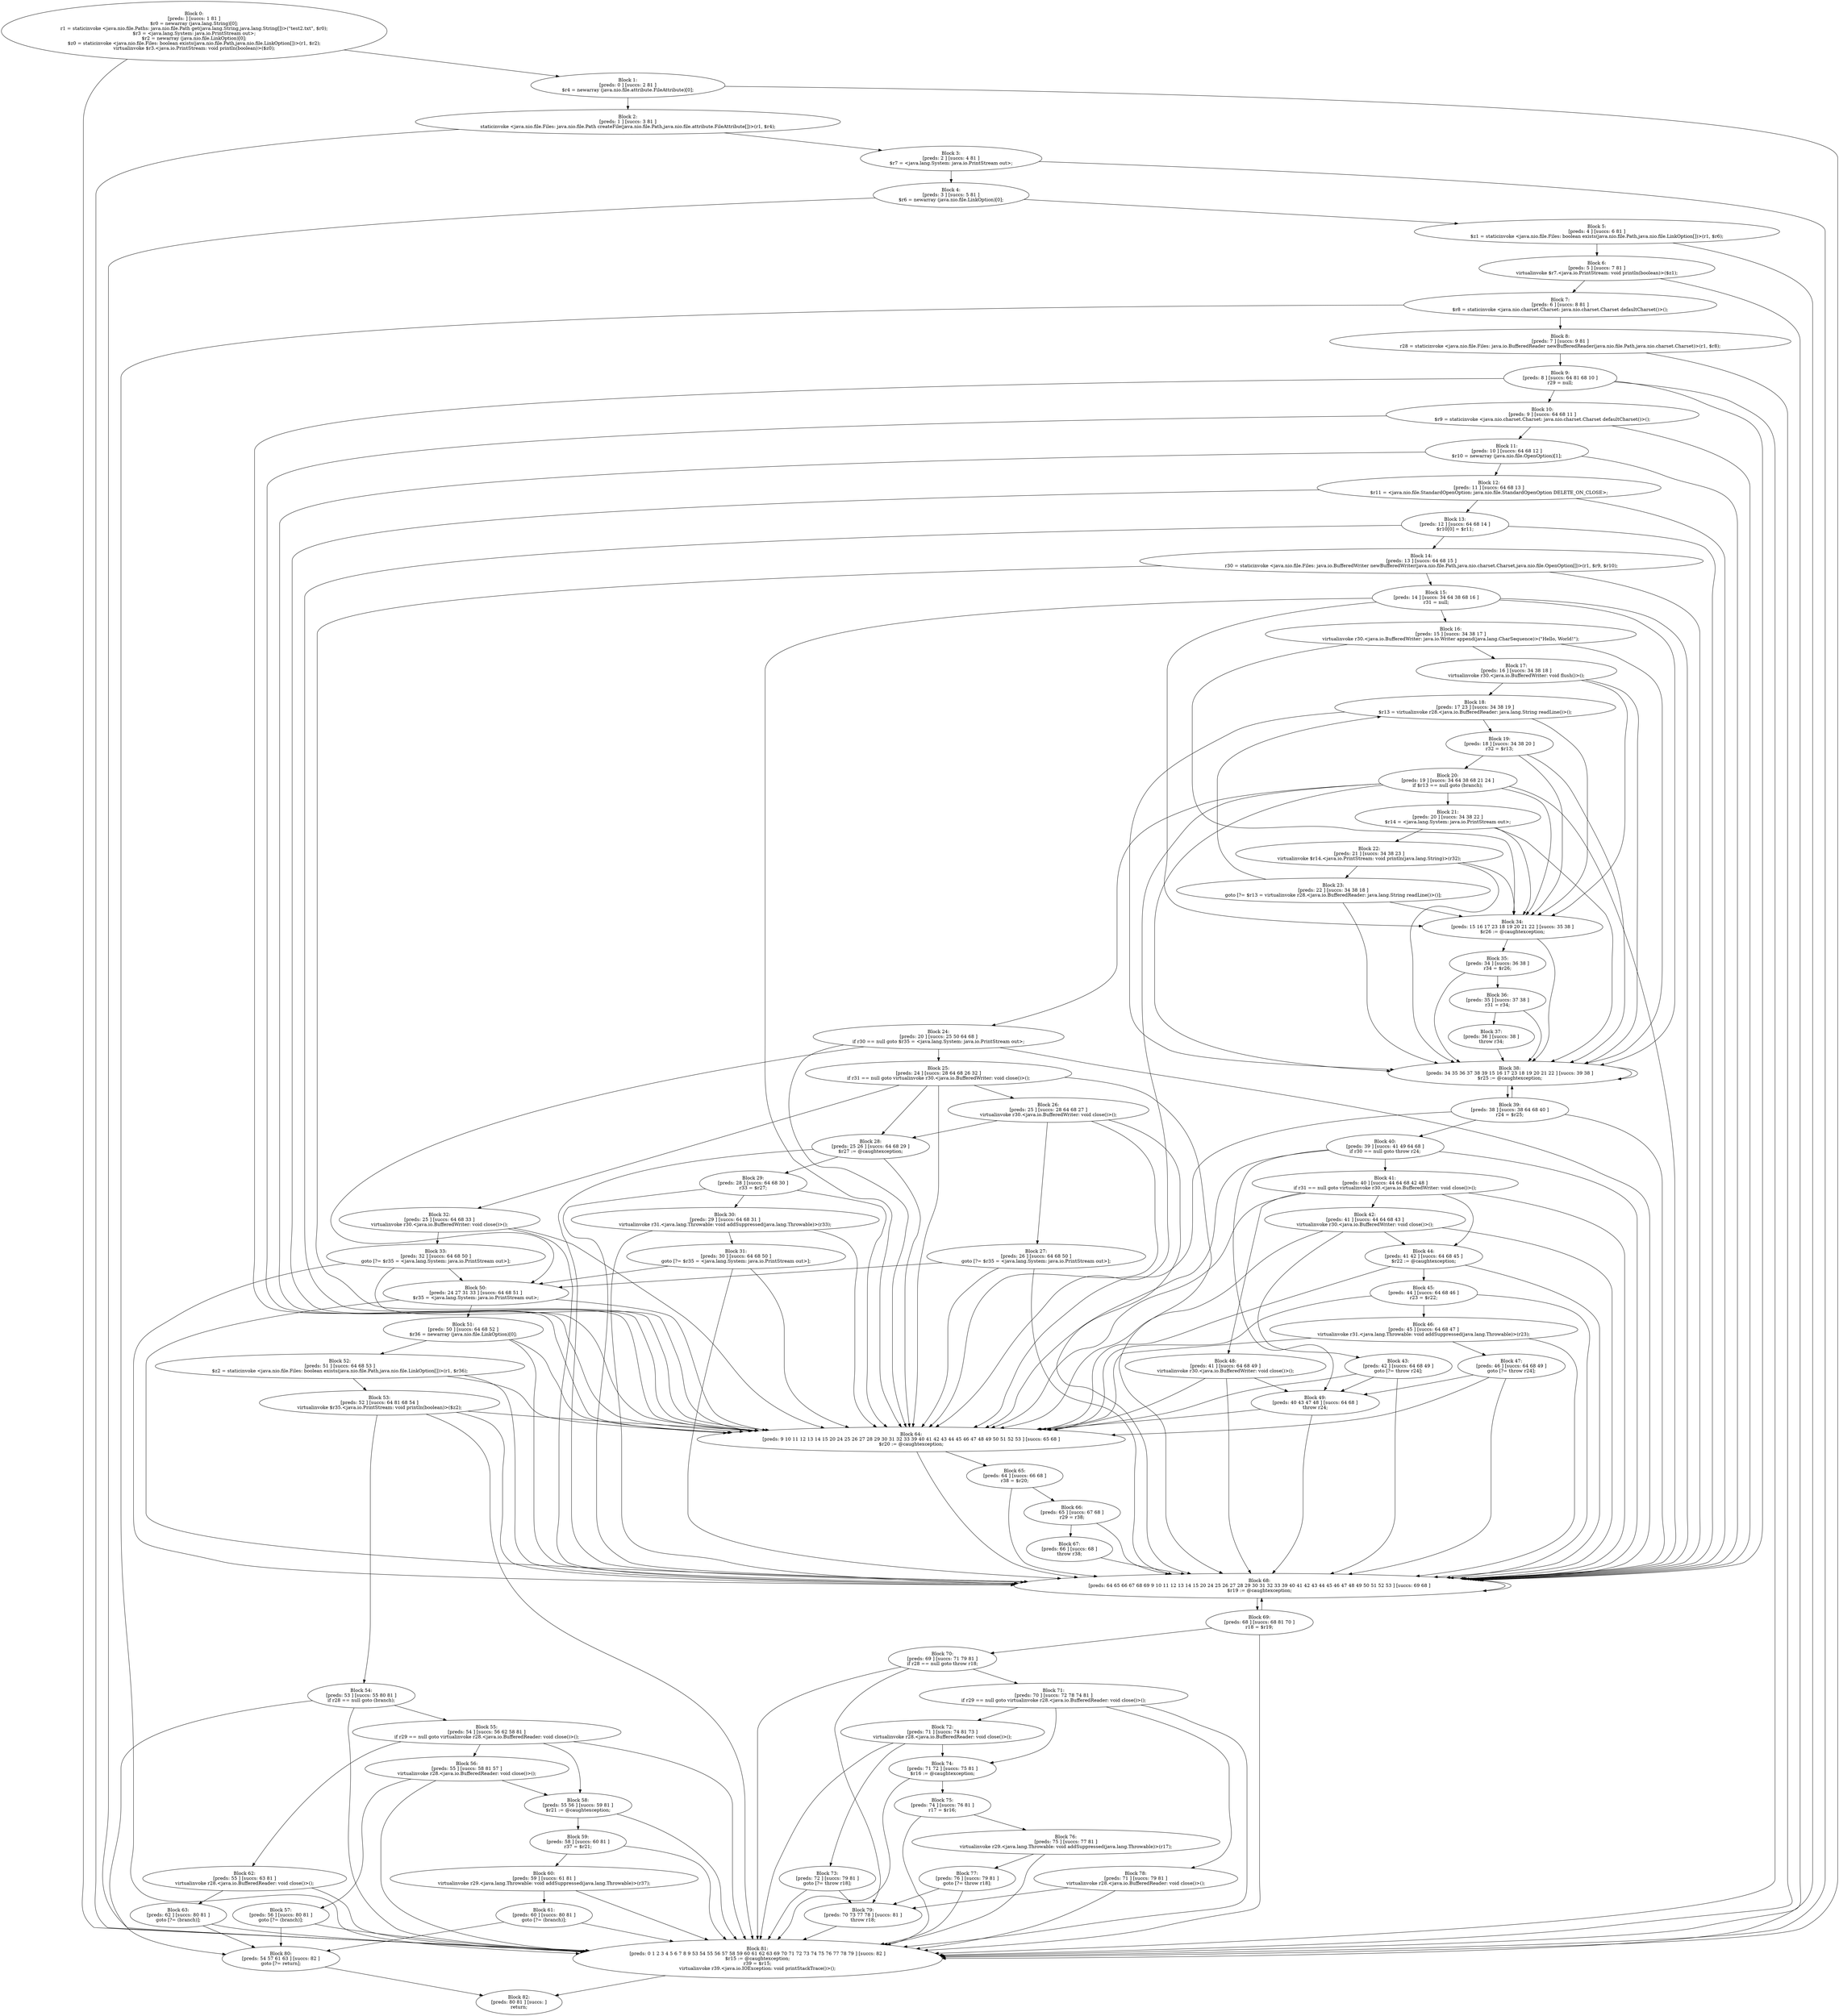digraph "unitGraph" {
    "Block 0:
[preds: ] [succs: 1 81 ]
$r0 = newarray (java.lang.String)[0];
r1 = staticinvoke <java.nio.file.Paths: java.nio.file.Path get(java.lang.String,java.lang.String[])>(\"test2.txt\", $r0);
$r3 = <java.lang.System: java.io.PrintStream out>;
$r2 = newarray (java.nio.file.LinkOption)[0];
$z0 = staticinvoke <java.nio.file.Files: boolean exists(java.nio.file.Path,java.nio.file.LinkOption[])>(r1, $r2);
virtualinvoke $r3.<java.io.PrintStream: void println(boolean)>($z0);
"
    "Block 1:
[preds: 0 ] [succs: 2 81 ]
$r4 = newarray (java.nio.file.attribute.FileAttribute)[0];
"
    "Block 2:
[preds: 1 ] [succs: 3 81 ]
staticinvoke <java.nio.file.Files: java.nio.file.Path createFile(java.nio.file.Path,java.nio.file.attribute.FileAttribute[])>(r1, $r4);
"
    "Block 3:
[preds: 2 ] [succs: 4 81 ]
$r7 = <java.lang.System: java.io.PrintStream out>;
"
    "Block 4:
[preds: 3 ] [succs: 5 81 ]
$r6 = newarray (java.nio.file.LinkOption)[0];
"
    "Block 5:
[preds: 4 ] [succs: 6 81 ]
$z1 = staticinvoke <java.nio.file.Files: boolean exists(java.nio.file.Path,java.nio.file.LinkOption[])>(r1, $r6);
"
    "Block 6:
[preds: 5 ] [succs: 7 81 ]
virtualinvoke $r7.<java.io.PrintStream: void println(boolean)>($z1);
"
    "Block 7:
[preds: 6 ] [succs: 8 81 ]
$r8 = staticinvoke <java.nio.charset.Charset: java.nio.charset.Charset defaultCharset()>();
"
    "Block 8:
[preds: 7 ] [succs: 9 81 ]
r28 = staticinvoke <java.nio.file.Files: java.io.BufferedReader newBufferedReader(java.nio.file.Path,java.nio.charset.Charset)>(r1, $r8);
"
    "Block 9:
[preds: 8 ] [succs: 64 81 68 10 ]
r29 = null;
"
    "Block 10:
[preds: 9 ] [succs: 64 68 11 ]
$r9 = staticinvoke <java.nio.charset.Charset: java.nio.charset.Charset defaultCharset()>();
"
    "Block 11:
[preds: 10 ] [succs: 64 68 12 ]
$r10 = newarray (java.nio.file.OpenOption)[1];
"
    "Block 12:
[preds: 11 ] [succs: 64 68 13 ]
$r11 = <java.nio.file.StandardOpenOption: java.nio.file.StandardOpenOption DELETE_ON_CLOSE>;
"
    "Block 13:
[preds: 12 ] [succs: 64 68 14 ]
$r10[0] = $r11;
"
    "Block 14:
[preds: 13 ] [succs: 64 68 15 ]
r30 = staticinvoke <java.nio.file.Files: java.io.BufferedWriter newBufferedWriter(java.nio.file.Path,java.nio.charset.Charset,java.nio.file.OpenOption[])>(r1, $r9, $r10);
"
    "Block 15:
[preds: 14 ] [succs: 34 64 38 68 16 ]
r31 = null;
"
    "Block 16:
[preds: 15 ] [succs: 34 38 17 ]
virtualinvoke r30.<java.io.BufferedWriter: java.io.Writer append(java.lang.CharSequence)>(\"Hello, World!\");
"
    "Block 17:
[preds: 16 ] [succs: 34 38 18 ]
virtualinvoke r30.<java.io.BufferedWriter: void flush()>();
"
    "Block 18:
[preds: 17 23 ] [succs: 34 38 19 ]
$r13 = virtualinvoke r28.<java.io.BufferedReader: java.lang.String readLine()>();
"
    "Block 19:
[preds: 18 ] [succs: 34 38 20 ]
r32 = $r13;
"
    "Block 20:
[preds: 19 ] [succs: 34 64 38 68 21 24 ]
if $r13 == null goto (branch);
"
    "Block 21:
[preds: 20 ] [succs: 34 38 22 ]
$r14 = <java.lang.System: java.io.PrintStream out>;
"
    "Block 22:
[preds: 21 ] [succs: 34 38 23 ]
virtualinvoke $r14.<java.io.PrintStream: void println(java.lang.String)>(r32);
"
    "Block 23:
[preds: 22 ] [succs: 34 38 18 ]
goto [?= $r13 = virtualinvoke r28.<java.io.BufferedReader: java.lang.String readLine()>()];
"
    "Block 24:
[preds: 20 ] [succs: 25 50 64 68 ]
if r30 == null goto $r35 = <java.lang.System: java.io.PrintStream out>;
"
    "Block 25:
[preds: 24 ] [succs: 28 64 68 26 32 ]
if r31 == null goto virtualinvoke r30.<java.io.BufferedWriter: void close()>();
"
    "Block 26:
[preds: 25 ] [succs: 28 64 68 27 ]
virtualinvoke r30.<java.io.BufferedWriter: void close()>();
"
    "Block 27:
[preds: 26 ] [succs: 64 68 50 ]
goto [?= $r35 = <java.lang.System: java.io.PrintStream out>];
"
    "Block 28:
[preds: 25 26 ] [succs: 64 68 29 ]
$r27 := @caughtexception;
"
    "Block 29:
[preds: 28 ] [succs: 64 68 30 ]
r33 = $r27;
"
    "Block 30:
[preds: 29 ] [succs: 64 68 31 ]
virtualinvoke r31.<java.lang.Throwable: void addSuppressed(java.lang.Throwable)>(r33);
"
    "Block 31:
[preds: 30 ] [succs: 64 68 50 ]
goto [?= $r35 = <java.lang.System: java.io.PrintStream out>];
"
    "Block 32:
[preds: 25 ] [succs: 64 68 33 ]
virtualinvoke r30.<java.io.BufferedWriter: void close()>();
"
    "Block 33:
[preds: 32 ] [succs: 64 68 50 ]
goto [?= $r35 = <java.lang.System: java.io.PrintStream out>];
"
    "Block 34:
[preds: 15 16 17 23 18 19 20 21 22 ] [succs: 35 38 ]
$r26 := @caughtexception;
"
    "Block 35:
[preds: 34 ] [succs: 36 38 ]
r34 = $r26;
"
    "Block 36:
[preds: 35 ] [succs: 37 38 ]
r31 = r34;
"
    "Block 37:
[preds: 36 ] [succs: 38 ]
throw r34;
"
    "Block 38:
[preds: 34 35 36 37 38 39 15 16 17 23 18 19 20 21 22 ] [succs: 39 38 ]
$r25 := @caughtexception;
"
    "Block 39:
[preds: 38 ] [succs: 38 64 68 40 ]
r24 = $r25;
"
    "Block 40:
[preds: 39 ] [succs: 41 49 64 68 ]
if r30 == null goto throw r24;
"
    "Block 41:
[preds: 40 ] [succs: 44 64 68 42 48 ]
if r31 == null goto virtualinvoke r30.<java.io.BufferedWriter: void close()>();
"
    "Block 42:
[preds: 41 ] [succs: 44 64 68 43 ]
virtualinvoke r30.<java.io.BufferedWriter: void close()>();
"
    "Block 43:
[preds: 42 ] [succs: 64 68 49 ]
goto [?= throw r24];
"
    "Block 44:
[preds: 41 42 ] [succs: 64 68 45 ]
$r22 := @caughtexception;
"
    "Block 45:
[preds: 44 ] [succs: 64 68 46 ]
r23 = $r22;
"
    "Block 46:
[preds: 45 ] [succs: 64 68 47 ]
virtualinvoke r31.<java.lang.Throwable: void addSuppressed(java.lang.Throwable)>(r23);
"
    "Block 47:
[preds: 46 ] [succs: 64 68 49 ]
goto [?= throw r24];
"
    "Block 48:
[preds: 41 ] [succs: 64 68 49 ]
virtualinvoke r30.<java.io.BufferedWriter: void close()>();
"
    "Block 49:
[preds: 40 43 47 48 ] [succs: 64 68 ]
throw r24;
"
    "Block 50:
[preds: 24 27 31 33 ] [succs: 64 68 51 ]
$r35 = <java.lang.System: java.io.PrintStream out>;
"
    "Block 51:
[preds: 50 ] [succs: 64 68 52 ]
$r36 = newarray (java.nio.file.LinkOption)[0];
"
    "Block 52:
[preds: 51 ] [succs: 64 68 53 ]
$z2 = staticinvoke <java.nio.file.Files: boolean exists(java.nio.file.Path,java.nio.file.LinkOption[])>(r1, $r36);
"
    "Block 53:
[preds: 52 ] [succs: 64 81 68 54 ]
virtualinvoke $r35.<java.io.PrintStream: void println(boolean)>($z2);
"
    "Block 54:
[preds: 53 ] [succs: 55 80 81 ]
if r28 == null goto (branch);
"
    "Block 55:
[preds: 54 ] [succs: 56 62 58 81 ]
if r29 == null goto virtualinvoke r28.<java.io.BufferedReader: void close()>();
"
    "Block 56:
[preds: 55 ] [succs: 58 81 57 ]
virtualinvoke r28.<java.io.BufferedReader: void close()>();
"
    "Block 57:
[preds: 56 ] [succs: 80 81 ]
goto [?= (branch)];
"
    "Block 58:
[preds: 55 56 ] [succs: 59 81 ]
$r21 := @caughtexception;
"
    "Block 59:
[preds: 58 ] [succs: 60 81 ]
r37 = $r21;
"
    "Block 60:
[preds: 59 ] [succs: 61 81 ]
virtualinvoke r29.<java.lang.Throwable: void addSuppressed(java.lang.Throwable)>(r37);
"
    "Block 61:
[preds: 60 ] [succs: 80 81 ]
goto [?= (branch)];
"
    "Block 62:
[preds: 55 ] [succs: 63 81 ]
virtualinvoke r28.<java.io.BufferedReader: void close()>();
"
    "Block 63:
[preds: 62 ] [succs: 80 81 ]
goto [?= (branch)];
"
    "Block 64:
[preds: 9 10 11 12 13 14 15 20 24 25 26 27 28 29 30 31 32 33 39 40 41 42 43 44 45 46 47 48 49 50 51 52 53 ] [succs: 65 68 ]
$r20 := @caughtexception;
"
    "Block 65:
[preds: 64 ] [succs: 66 68 ]
r38 = $r20;
"
    "Block 66:
[preds: 65 ] [succs: 67 68 ]
r29 = r38;
"
    "Block 67:
[preds: 66 ] [succs: 68 ]
throw r38;
"
    "Block 68:
[preds: 64 65 66 67 68 69 9 10 11 12 13 14 15 20 24 25 26 27 28 29 30 31 32 33 39 40 41 42 43 44 45 46 47 48 49 50 51 52 53 ] [succs: 69 68 ]
$r19 := @caughtexception;
"
    "Block 69:
[preds: 68 ] [succs: 68 81 70 ]
r18 = $r19;
"
    "Block 70:
[preds: 69 ] [succs: 71 79 81 ]
if r28 == null goto throw r18;
"
    "Block 71:
[preds: 70 ] [succs: 72 78 74 81 ]
if r29 == null goto virtualinvoke r28.<java.io.BufferedReader: void close()>();
"
    "Block 72:
[preds: 71 ] [succs: 74 81 73 ]
virtualinvoke r28.<java.io.BufferedReader: void close()>();
"
    "Block 73:
[preds: 72 ] [succs: 79 81 ]
goto [?= throw r18];
"
    "Block 74:
[preds: 71 72 ] [succs: 75 81 ]
$r16 := @caughtexception;
"
    "Block 75:
[preds: 74 ] [succs: 76 81 ]
r17 = $r16;
"
    "Block 76:
[preds: 75 ] [succs: 77 81 ]
virtualinvoke r29.<java.lang.Throwable: void addSuppressed(java.lang.Throwable)>(r17);
"
    "Block 77:
[preds: 76 ] [succs: 79 81 ]
goto [?= throw r18];
"
    "Block 78:
[preds: 71 ] [succs: 79 81 ]
virtualinvoke r28.<java.io.BufferedReader: void close()>();
"
    "Block 79:
[preds: 70 73 77 78 ] [succs: 81 ]
throw r18;
"
    "Block 80:
[preds: 54 57 61 63 ] [succs: 82 ]
goto [?= return];
"
    "Block 81:
[preds: 0 1 2 3 4 5 6 7 8 9 53 54 55 56 57 58 59 60 61 62 63 69 70 71 72 73 74 75 76 77 78 79 ] [succs: 82 ]
$r15 := @caughtexception;
r39 = $r15;
virtualinvoke r39.<java.io.IOException: void printStackTrace()>();
"
    "Block 82:
[preds: 80 81 ] [succs: ]
return;
"
    "Block 0:
[preds: ] [succs: 1 81 ]
$r0 = newarray (java.lang.String)[0];
r1 = staticinvoke <java.nio.file.Paths: java.nio.file.Path get(java.lang.String,java.lang.String[])>(\"test2.txt\", $r0);
$r3 = <java.lang.System: java.io.PrintStream out>;
$r2 = newarray (java.nio.file.LinkOption)[0];
$z0 = staticinvoke <java.nio.file.Files: boolean exists(java.nio.file.Path,java.nio.file.LinkOption[])>(r1, $r2);
virtualinvoke $r3.<java.io.PrintStream: void println(boolean)>($z0);
"->"Block 1:
[preds: 0 ] [succs: 2 81 ]
$r4 = newarray (java.nio.file.attribute.FileAttribute)[0];
";
    "Block 0:
[preds: ] [succs: 1 81 ]
$r0 = newarray (java.lang.String)[0];
r1 = staticinvoke <java.nio.file.Paths: java.nio.file.Path get(java.lang.String,java.lang.String[])>(\"test2.txt\", $r0);
$r3 = <java.lang.System: java.io.PrintStream out>;
$r2 = newarray (java.nio.file.LinkOption)[0];
$z0 = staticinvoke <java.nio.file.Files: boolean exists(java.nio.file.Path,java.nio.file.LinkOption[])>(r1, $r2);
virtualinvoke $r3.<java.io.PrintStream: void println(boolean)>($z0);
"->"Block 81:
[preds: 0 1 2 3 4 5 6 7 8 9 53 54 55 56 57 58 59 60 61 62 63 69 70 71 72 73 74 75 76 77 78 79 ] [succs: 82 ]
$r15 := @caughtexception;
r39 = $r15;
virtualinvoke r39.<java.io.IOException: void printStackTrace()>();
";
    "Block 1:
[preds: 0 ] [succs: 2 81 ]
$r4 = newarray (java.nio.file.attribute.FileAttribute)[0];
"->"Block 2:
[preds: 1 ] [succs: 3 81 ]
staticinvoke <java.nio.file.Files: java.nio.file.Path createFile(java.nio.file.Path,java.nio.file.attribute.FileAttribute[])>(r1, $r4);
";
    "Block 1:
[preds: 0 ] [succs: 2 81 ]
$r4 = newarray (java.nio.file.attribute.FileAttribute)[0];
"->"Block 81:
[preds: 0 1 2 3 4 5 6 7 8 9 53 54 55 56 57 58 59 60 61 62 63 69 70 71 72 73 74 75 76 77 78 79 ] [succs: 82 ]
$r15 := @caughtexception;
r39 = $r15;
virtualinvoke r39.<java.io.IOException: void printStackTrace()>();
";
    "Block 2:
[preds: 1 ] [succs: 3 81 ]
staticinvoke <java.nio.file.Files: java.nio.file.Path createFile(java.nio.file.Path,java.nio.file.attribute.FileAttribute[])>(r1, $r4);
"->"Block 3:
[preds: 2 ] [succs: 4 81 ]
$r7 = <java.lang.System: java.io.PrintStream out>;
";
    "Block 2:
[preds: 1 ] [succs: 3 81 ]
staticinvoke <java.nio.file.Files: java.nio.file.Path createFile(java.nio.file.Path,java.nio.file.attribute.FileAttribute[])>(r1, $r4);
"->"Block 81:
[preds: 0 1 2 3 4 5 6 7 8 9 53 54 55 56 57 58 59 60 61 62 63 69 70 71 72 73 74 75 76 77 78 79 ] [succs: 82 ]
$r15 := @caughtexception;
r39 = $r15;
virtualinvoke r39.<java.io.IOException: void printStackTrace()>();
";
    "Block 3:
[preds: 2 ] [succs: 4 81 ]
$r7 = <java.lang.System: java.io.PrintStream out>;
"->"Block 4:
[preds: 3 ] [succs: 5 81 ]
$r6 = newarray (java.nio.file.LinkOption)[0];
";
    "Block 3:
[preds: 2 ] [succs: 4 81 ]
$r7 = <java.lang.System: java.io.PrintStream out>;
"->"Block 81:
[preds: 0 1 2 3 4 5 6 7 8 9 53 54 55 56 57 58 59 60 61 62 63 69 70 71 72 73 74 75 76 77 78 79 ] [succs: 82 ]
$r15 := @caughtexception;
r39 = $r15;
virtualinvoke r39.<java.io.IOException: void printStackTrace()>();
";
    "Block 4:
[preds: 3 ] [succs: 5 81 ]
$r6 = newarray (java.nio.file.LinkOption)[0];
"->"Block 5:
[preds: 4 ] [succs: 6 81 ]
$z1 = staticinvoke <java.nio.file.Files: boolean exists(java.nio.file.Path,java.nio.file.LinkOption[])>(r1, $r6);
";
    "Block 4:
[preds: 3 ] [succs: 5 81 ]
$r6 = newarray (java.nio.file.LinkOption)[0];
"->"Block 81:
[preds: 0 1 2 3 4 5 6 7 8 9 53 54 55 56 57 58 59 60 61 62 63 69 70 71 72 73 74 75 76 77 78 79 ] [succs: 82 ]
$r15 := @caughtexception;
r39 = $r15;
virtualinvoke r39.<java.io.IOException: void printStackTrace()>();
";
    "Block 5:
[preds: 4 ] [succs: 6 81 ]
$z1 = staticinvoke <java.nio.file.Files: boolean exists(java.nio.file.Path,java.nio.file.LinkOption[])>(r1, $r6);
"->"Block 6:
[preds: 5 ] [succs: 7 81 ]
virtualinvoke $r7.<java.io.PrintStream: void println(boolean)>($z1);
";
    "Block 5:
[preds: 4 ] [succs: 6 81 ]
$z1 = staticinvoke <java.nio.file.Files: boolean exists(java.nio.file.Path,java.nio.file.LinkOption[])>(r1, $r6);
"->"Block 81:
[preds: 0 1 2 3 4 5 6 7 8 9 53 54 55 56 57 58 59 60 61 62 63 69 70 71 72 73 74 75 76 77 78 79 ] [succs: 82 ]
$r15 := @caughtexception;
r39 = $r15;
virtualinvoke r39.<java.io.IOException: void printStackTrace()>();
";
    "Block 6:
[preds: 5 ] [succs: 7 81 ]
virtualinvoke $r7.<java.io.PrintStream: void println(boolean)>($z1);
"->"Block 7:
[preds: 6 ] [succs: 8 81 ]
$r8 = staticinvoke <java.nio.charset.Charset: java.nio.charset.Charset defaultCharset()>();
";
    "Block 6:
[preds: 5 ] [succs: 7 81 ]
virtualinvoke $r7.<java.io.PrintStream: void println(boolean)>($z1);
"->"Block 81:
[preds: 0 1 2 3 4 5 6 7 8 9 53 54 55 56 57 58 59 60 61 62 63 69 70 71 72 73 74 75 76 77 78 79 ] [succs: 82 ]
$r15 := @caughtexception;
r39 = $r15;
virtualinvoke r39.<java.io.IOException: void printStackTrace()>();
";
    "Block 7:
[preds: 6 ] [succs: 8 81 ]
$r8 = staticinvoke <java.nio.charset.Charset: java.nio.charset.Charset defaultCharset()>();
"->"Block 8:
[preds: 7 ] [succs: 9 81 ]
r28 = staticinvoke <java.nio.file.Files: java.io.BufferedReader newBufferedReader(java.nio.file.Path,java.nio.charset.Charset)>(r1, $r8);
";
    "Block 7:
[preds: 6 ] [succs: 8 81 ]
$r8 = staticinvoke <java.nio.charset.Charset: java.nio.charset.Charset defaultCharset()>();
"->"Block 81:
[preds: 0 1 2 3 4 5 6 7 8 9 53 54 55 56 57 58 59 60 61 62 63 69 70 71 72 73 74 75 76 77 78 79 ] [succs: 82 ]
$r15 := @caughtexception;
r39 = $r15;
virtualinvoke r39.<java.io.IOException: void printStackTrace()>();
";
    "Block 8:
[preds: 7 ] [succs: 9 81 ]
r28 = staticinvoke <java.nio.file.Files: java.io.BufferedReader newBufferedReader(java.nio.file.Path,java.nio.charset.Charset)>(r1, $r8);
"->"Block 9:
[preds: 8 ] [succs: 64 81 68 10 ]
r29 = null;
";
    "Block 8:
[preds: 7 ] [succs: 9 81 ]
r28 = staticinvoke <java.nio.file.Files: java.io.BufferedReader newBufferedReader(java.nio.file.Path,java.nio.charset.Charset)>(r1, $r8);
"->"Block 81:
[preds: 0 1 2 3 4 5 6 7 8 9 53 54 55 56 57 58 59 60 61 62 63 69 70 71 72 73 74 75 76 77 78 79 ] [succs: 82 ]
$r15 := @caughtexception;
r39 = $r15;
virtualinvoke r39.<java.io.IOException: void printStackTrace()>();
";
    "Block 9:
[preds: 8 ] [succs: 64 81 68 10 ]
r29 = null;
"->"Block 64:
[preds: 9 10 11 12 13 14 15 20 24 25 26 27 28 29 30 31 32 33 39 40 41 42 43 44 45 46 47 48 49 50 51 52 53 ] [succs: 65 68 ]
$r20 := @caughtexception;
";
    "Block 9:
[preds: 8 ] [succs: 64 81 68 10 ]
r29 = null;
"->"Block 81:
[preds: 0 1 2 3 4 5 6 7 8 9 53 54 55 56 57 58 59 60 61 62 63 69 70 71 72 73 74 75 76 77 78 79 ] [succs: 82 ]
$r15 := @caughtexception;
r39 = $r15;
virtualinvoke r39.<java.io.IOException: void printStackTrace()>();
";
    "Block 9:
[preds: 8 ] [succs: 64 81 68 10 ]
r29 = null;
"->"Block 68:
[preds: 64 65 66 67 68 69 9 10 11 12 13 14 15 20 24 25 26 27 28 29 30 31 32 33 39 40 41 42 43 44 45 46 47 48 49 50 51 52 53 ] [succs: 69 68 ]
$r19 := @caughtexception;
";
    "Block 9:
[preds: 8 ] [succs: 64 81 68 10 ]
r29 = null;
"->"Block 10:
[preds: 9 ] [succs: 64 68 11 ]
$r9 = staticinvoke <java.nio.charset.Charset: java.nio.charset.Charset defaultCharset()>();
";
    "Block 10:
[preds: 9 ] [succs: 64 68 11 ]
$r9 = staticinvoke <java.nio.charset.Charset: java.nio.charset.Charset defaultCharset()>();
"->"Block 64:
[preds: 9 10 11 12 13 14 15 20 24 25 26 27 28 29 30 31 32 33 39 40 41 42 43 44 45 46 47 48 49 50 51 52 53 ] [succs: 65 68 ]
$r20 := @caughtexception;
";
    "Block 10:
[preds: 9 ] [succs: 64 68 11 ]
$r9 = staticinvoke <java.nio.charset.Charset: java.nio.charset.Charset defaultCharset()>();
"->"Block 68:
[preds: 64 65 66 67 68 69 9 10 11 12 13 14 15 20 24 25 26 27 28 29 30 31 32 33 39 40 41 42 43 44 45 46 47 48 49 50 51 52 53 ] [succs: 69 68 ]
$r19 := @caughtexception;
";
    "Block 10:
[preds: 9 ] [succs: 64 68 11 ]
$r9 = staticinvoke <java.nio.charset.Charset: java.nio.charset.Charset defaultCharset()>();
"->"Block 11:
[preds: 10 ] [succs: 64 68 12 ]
$r10 = newarray (java.nio.file.OpenOption)[1];
";
    "Block 11:
[preds: 10 ] [succs: 64 68 12 ]
$r10 = newarray (java.nio.file.OpenOption)[1];
"->"Block 64:
[preds: 9 10 11 12 13 14 15 20 24 25 26 27 28 29 30 31 32 33 39 40 41 42 43 44 45 46 47 48 49 50 51 52 53 ] [succs: 65 68 ]
$r20 := @caughtexception;
";
    "Block 11:
[preds: 10 ] [succs: 64 68 12 ]
$r10 = newarray (java.nio.file.OpenOption)[1];
"->"Block 68:
[preds: 64 65 66 67 68 69 9 10 11 12 13 14 15 20 24 25 26 27 28 29 30 31 32 33 39 40 41 42 43 44 45 46 47 48 49 50 51 52 53 ] [succs: 69 68 ]
$r19 := @caughtexception;
";
    "Block 11:
[preds: 10 ] [succs: 64 68 12 ]
$r10 = newarray (java.nio.file.OpenOption)[1];
"->"Block 12:
[preds: 11 ] [succs: 64 68 13 ]
$r11 = <java.nio.file.StandardOpenOption: java.nio.file.StandardOpenOption DELETE_ON_CLOSE>;
";
    "Block 12:
[preds: 11 ] [succs: 64 68 13 ]
$r11 = <java.nio.file.StandardOpenOption: java.nio.file.StandardOpenOption DELETE_ON_CLOSE>;
"->"Block 64:
[preds: 9 10 11 12 13 14 15 20 24 25 26 27 28 29 30 31 32 33 39 40 41 42 43 44 45 46 47 48 49 50 51 52 53 ] [succs: 65 68 ]
$r20 := @caughtexception;
";
    "Block 12:
[preds: 11 ] [succs: 64 68 13 ]
$r11 = <java.nio.file.StandardOpenOption: java.nio.file.StandardOpenOption DELETE_ON_CLOSE>;
"->"Block 68:
[preds: 64 65 66 67 68 69 9 10 11 12 13 14 15 20 24 25 26 27 28 29 30 31 32 33 39 40 41 42 43 44 45 46 47 48 49 50 51 52 53 ] [succs: 69 68 ]
$r19 := @caughtexception;
";
    "Block 12:
[preds: 11 ] [succs: 64 68 13 ]
$r11 = <java.nio.file.StandardOpenOption: java.nio.file.StandardOpenOption DELETE_ON_CLOSE>;
"->"Block 13:
[preds: 12 ] [succs: 64 68 14 ]
$r10[0] = $r11;
";
    "Block 13:
[preds: 12 ] [succs: 64 68 14 ]
$r10[0] = $r11;
"->"Block 64:
[preds: 9 10 11 12 13 14 15 20 24 25 26 27 28 29 30 31 32 33 39 40 41 42 43 44 45 46 47 48 49 50 51 52 53 ] [succs: 65 68 ]
$r20 := @caughtexception;
";
    "Block 13:
[preds: 12 ] [succs: 64 68 14 ]
$r10[0] = $r11;
"->"Block 68:
[preds: 64 65 66 67 68 69 9 10 11 12 13 14 15 20 24 25 26 27 28 29 30 31 32 33 39 40 41 42 43 44 45 46 47 48 49 50 51 52 53 ] [succs: 69 68 ]
$r19 := @caughtexception;
";
    "Block 13:
[preds: 12 ] [succs: 64 68 14 ]
$r10[0] = $r11;
"->"Block 14:
[preds: 13 ] [succs: 64 68 15 ]
r30 = staticinvoke <java.nio.file.Files: java.io.BufferedWriter newBufferedWriter(java.nio.file.Path,java.nio.charset.Charset,java.nio.file.OpenOption[])>(r1, $r9, $r10);
";
    "Block 14:
[preds: 13 ] [succs: 64 68 15 ]
r30 = staticinvoke <java.nio.file.Files: java.io.BufferedWriter newBufferedWriter(java.nio.file.Path,java.nio.charset.Charset,java.nio.file.OpenOption[])>(r1, $r9, $r10);
"->"Block 64:
[preds: 9 10 11 12 13 14 15 20 24 25 26 27 28 29 30 31 32 33 39 40 41 42 43 44 45 46 47 48 49 50 51 52 53 ] [succs: 65 68 ]
$r20 := @caughtexception;
";
    "Block 14:
[preds: 13 ] [succs: 64 68 15 ]
r30 = staticinvoke <java.nio.file.Files: java.io.BufferedWriter newBufferedWriter(java.nio.file.Path,java.nio.charset.Charset,java.nio.file.OpenOption[])>(r1, $r9, $r10);
"->"Block 68:
[preds: 64 65 66 67 68 69 9 10 11 12 13 14 15 20 24 25 26 27 28 29 30 31 32 33 39 40 41 42 43 44 45 46 47 48 49 50 51 52 53 ] [succs: 69 68 ]
$r19 := @caughtexception;
";
    "Block 14:
[preds: 13 ] [succs: 64 68 15 ]
r30 = staticinvoke <java.nio.file.Files: java.io.BufferedWriter newBufferedWriter(java.nio.file.Path,java.nio.charset.Charset,java.nio.file.OpenOption[])>(r1, $r9, $r10);
"->"Block 15:
[preds: 14 ] [succs: 34 64 38 68 16 ]
r31 = null;
";
    "Block 15:
[preds: 14 ] [succs: 34 64 38 68 16 ]
r31 = null;
"->"Block 34:
[preds: 15 16 17 23 18 19 20 21 22 ] [succs: 35 38 ]
$r26 := @caughtexception;
";
    "Block 15:
[preds: 14 ] [succs: 34 64 38 68 16 ]
r31 = null;
"->"Block 64:
[preds: 9 10 11 12 13 14 15 20 24 25 26 27 28 29 30 31 32 33 39 40 41 42 43 44 45 46 47 48 49 50 51 52 53 ] [succs: 65 68 ]
$r20 := @caughtexception;
";
    "Block 15:
[preds: 14 ] [succs: 34 64 38 68 16 ]
r31 = null;
"->"Block 38:
[preds: 34 35 36 37 38 39 15 16 17 23 18 19 20 21 22 ] [succs: 39 38 ]
$r25 := @caughtexception;
";
    "Block 15:
[preds: 14 ] [succs: 34 64 38 68 16 ]
r31 = null;
"->"Block 68:
[preds: 64 65 66 67 68 69 9 10 11 12 13 14 15 20 24 25 26 27 28 29 30 31 32 33 39 40 41 42 43 44 45 46 47 48 49 50 51 52 53 ] [succs: 69 68 ]
$r19 := @caughtexception;
";
    "Block 15:
[preds: 14 ] [succs: 34 64 38 68 16 ]
r31 = null;
"->"Block 16:
[preds: 15 ] [succs: 34 38 17 ]
virtualinvoke r30.<java.io.BufferedWriter: java.io.Writer append(java.lang.CharSequence)>(\"Hello, World!\");
";
    "Block 16:
[preds: 15 ] [succs: 34 38 17 ]
virtualinvoke r30.<java.io.BufferedWriter: java.io.Writer append(java.lang.CharSequence)>(\"Hello, World!\");
"->"Block 34:
[preds: 15 16 17 23 18 19 20 21 22 ] [succs: 35 38 ]
$r26 := @caughtexception;
";
    "Block 16:
[preds: 15 ] [succs: 34 38 17 ]
virtualinvoke r30.<java.io.BufferedWriter: java.io.Writer append(java.lang.CharSequence)>(\"Hello, World!\");
"->"Block 38:
[preds: 34 35 36 37 38 39 15 16 17 23 18 19 20 21 22 ] [succs: 39 38 ]
$r25 := @caughtexception;
";
    "Block 16:
[preds: 15 ] [succs: 34 38 17 ]
virtualinvoke r30.<java.io.BufferedWriter: java.io.Writer append(java.lang.CharSequence)>(\"Hello, World!\");
"->"Block 17:
[preds: 16 ] [succs: 34 38 18 ]
virtualinvoke r30.<java.io.BufferedWriter: void flush()>();
";
    "Block 17:
[preds: 16 ] [succs: 34 38 18 ]
virtualinvoke r30.<java.io.BufferedWriter: void flush()>();
"->"Block 34:
[preds: 15 16 17 23 18 19 20 21 22 ] [succs: 35 38 ]
$r26 := @caughtexception;
";
    "Block 17:
[preds: 16 ] [succs: 34 38 18 ]
virtualinvoke r30.<java.io.BufferedWriter: void flush()>();
"->"Block 38:
[preds: 34 35 36 37 38 39 15 16 17 23 18 19 20 21 22 ] [succs: 39 38 ]
$r25 := @caughtexception;
";
    "Block 17:
[preds: 16 ] [succs: 34 38 18 ]
virtualinvoke r30.<java.io.BufferedWriter: void flush()>();
"->"Block 18:
[preds: 17 23 ] [succs: 34 38 19 ]
$r13 = virtualinvoke r28.<java.io.BufferedReader: java.lang.String readLine()>();
";
    "Block 18:
[preds: 17 23 ] [succs: 34 38 19 ]
$r13 = virtualinvoke r28.<java.io.BufferedReader: java.lang.String readLine()>();
"->"Block 34:
[preds: 15 16 17 23 18 19 20 21 22 ] [succs: 35 38 ]
$r26 := @caughtexception;
";
    "Block 18:
[preds: 17 23 ] [succs: 34 38 19 ]
$r13 = virtualinvoke r28.<java.io.BufferedReader: java.lang.String readLine()>();
"->"Block 38:
[preds: 34 35 36 37 38 39 15 16 17 23 18 19 20 21 22 ] [succs: 39 38 ]
$r25 := @caughtexception;
";
    "Block 18:
[preds: 17 23 ] [succs: 34 38 19 ]
$r13 = virtualinvoke r28.<java.io.BufferedReader: java.lang.String readLine()>();
"->"Block 19:
[preds: 18 ] [succs: 34 38 20 ]
r32 = $r13;
";
    "Block 19:
[preds: 18 ] [succs: 34 38 20 ]
r32 = $r13;
"->"Block 34:
[preds: 15 16 17 23 18 19 20 21 22 ] [succs: 35 38 ]
$r26 := @caughtexception;
";
    "Block 19:
[preds: 18 ] [succs: 34 38 20 ]
r32 = $r13;
"->"Block 38:
[preds: 34 35 36 37 38 39 15 16 17 23 18 19 20 21 22 ] [succs: 39 38 ]
$r25 := @caughtexception;
";
    "Block 19:
[preds: 18 ] [succs: 34 38 20 ]
r32 = $r13;
"->"Block 20:
[preds: 19 ] [succs: 34 64 38 68 21 24 ]
if $r13 == null goto (branch);
";
    "Block 20:
[preds: 19 ] [succs: 34 64 38 68 21 24 ]
if $r13 == null goto (branch);
"->"Block 34:
[preds: 15 16 17 23 18 19 20 21 22 ] [succs: 35 38 ]
$r26 := @caughtexception;
";
    "Block 20:
[preds: 19 ] [succs: 34 64 38 68 21 24 ]
if $r13 == null goto (branch);
"->"Block 64:
[preds: 9 10 11 12 13 14 15 20 24 25 26 27 28 29 30 31 32 33 39 40 41 42 43 44 45 46 47 48 49 50 51 52 53 ] [succs: 65 68 ]
$r20 := @caughtexception;
";
    "Block 20:
[preds: 19 ] [succs: 34 64 38 68 21 24 ]
if $r13 == null goto (branch);
"->"Block 38:
[preds: 34 35 36 37 38 39 15 16 17 23 18 19 20 21 22 ] [succs: 39 38 ]
$r25 := @caughtexception;
";
    "Block 20:
[preds: 19 ] [succs: 34 64 38 68 21 24 ]
if $r13 == null goto (branch);
"->"Block 68:
[preds: 64 65 66 67 68 69 9 10 11 12 13 14 15 20 24 25 26 27 28 29 30 31 32 33 39 40 41 42 43 44 45 46 47 48 49 50 51 52 53 ] [succs: 69 68 ]
$r19 := @caughtexception;
";
    "Block 20:
[preds: 19 ] [succs: 34 64 38 68 21 24 ]
if $r13 == null goto (branch);
"->"Block 21:
[preds: 20 ] [succs: 34 38 22 ]
$r14 = <java.lang.System: java.io.PrintStream out>;
";
    "Block 20:
[preds: 19 ] [succs: 34 64 38 68 21 24 ]
if $r13 == null goto (branch);
"->"Block 24:
[preds: 20 ] [succs: 25 50 64 68 ]
if r30 == null goto $r35 = <java.lang.System: java.io.PrintStream out>;
";
    "Block 21:
[preds: 20 ] [succs: 34 38 22 ]
$r14 = <java.lang.System: java.io.PrintStream out>;
"->"Block 34:
[preds: 15 16 17 23 18 19 20 21 22 ] [succs: 35 38 ]
$r26 := @caughtexception;
";
    "Block 21:
[preds: 20 ] [succs: 34 38 22 ]
$r14 = <java.lang.System: java.io.PrintStream out>;
"->"Block 38:
[preds: 34 35 36 37 38 39 15 16 17 23 18 19 20 21 22 ] [succs: 39 38 ]
$r25 := @caughtexception;
";
    "Block 21:
[preds: 20 ] [succs: 34 38 22 ]
$r14 = <java.lang.System: java.io.PrintStream out>;
"->"Block 22:
[preds: 21 ] [succs: 34 38 23 ]
virtualinvoke $r14.<java.io.PrintStream: void println(java.lang.String)>(r32);
";
    "Block 22:
[preds: 21 ] [succs: 34 38 23 ]
virtualinvoke $r14.<java.io.PrintStream: void println(java.lang.String)>(r32);
"->"Block 34:
[preds: 15 16 17 23 18 19 20 21 22 ] [succs: 35 38 ]
$r26 := @caughtexception;
";
    "Block 22:
[preds: 21 ] [succs: 34 38 23 ]
virtualinvoke $r14.<java.io.PrintStream: void println(java.lang.String)>(r32);
"->"Block 38:
[preds: 34 35 36 37 38 39 15 16 17 23 18 19 20 21 22 ] [succs: 39 38 ]
$r25 := @caughtexception;
";
    "Block 22:
[preds: 21 ] [succs: 34 38 23 ]
virtualinvoke $r14.<java.io.PrintStream: void println(java.lang.String)>(r32);
"->"Block 23:
[preds: 22 ] [succs: 34 38 18 ]
goto [?= $r13 = virtualinvoke r28.<java.io.BufferedReader: java.lang.String readLine()>()];
";
    "Block 23:
[preds: 22 ] [succs: 34 38 18 ]
goto [?= $r13 = virtualinvoke r28.<java.io.BufferedReader: java.lang.String readLine()>()];
"->"Block 34:
[preds: 15 16 17 23 18 19 20 21 22 ] [succs: 35 38 ]
$r26 := @caughtexception;
";
    "Block 23:
[preds: 22 ] [succs: 34 38 18 ]
goto [?= $r13 = virtualinvoke r28.<java.io.BufferedReader: java.lang.String readLine()>()];
"->"Block 38:
[preds: 34 35 36 37 38 39 15 16 17 23 18 19 20 21 22 ] [succs: 39 38 ]
$r25 := @caughtexception;
";
    "Block 23:
[preds: 22 ] [succs: 34 38 18 ]
goto [?= $r13 = virtualinvoke r28.<java.io.BufferedReader: java.lang.String readLine()>()];
"->"Block 18:
[preds: 17 23 ] [succs: 34 38 19 ]
$r13 = virtualinvoke r28.<java.io.BufferedReader: java.lang.String readLine()>();
";
    "Block 24:
[preds: 20 ] [succs: 25 50 64 68 ]
if r30 == null goto $r35 = <java.lang.System: java.io.PrintStream out>;
"->"Block 25:
[preds: 24 ] [succs: 28 64 68 26 32 ]
if r31 == null goto virtualinvoke r30.<java.io.BufferedWriter: void close()>();
";
    "Block 24:
[preds: 20 ] [succs: 25 50 64 68 ]
if r30 == null goto $r35 = <java.lang.System: java.io.PrintStream out>;
"->"Block 50:
[preds: 24 27 31 33 ] [succs: 64 68 51 ]
$r35 = <java.lang.System: java.io.PrintStream out>;
";
    "Block 24:
[preds: 20 ] [succs: 25 50 64 68 ]
if r30 == null goto $r35 = <java.lang.System: java.io.PrintStream out>;
"->"Block 64:
[preds: 9 10 11 12 13 14 15 20 24 25 26 27 28 29 30 31 32 33 39 40 41 42 43 44 45 46 47 48 49 50 51 52 53 ] [succs: 65 68 ]
$r20 := @caughtexception;
";
    "Block 24:
[preds: 20 ] [succs: 25 50 64 68 ]
if r30 == null goto $r35 = <java.lang.System: java.io.PrintStream out>;
"->"Block 68:
[preds: 64 65 66 67 68 69 9 10 11 12 13 14 15 20 24 25 26 27 28 29 30 31 32 33 39 40 41 42 43 44 45 46 47 48 49 50 51 52 53 ] [succs: 69 68 ]
$r19 := @caughtexception;
";
    "Block 25:
[preds: 24 ] [succs: 28 64 68 26 32 ]
if r31 == null goto virtualinvoke r30.<java.io.BufferedWriter: void close()>();
"->"Block 28:
[preds: 25 26 ] [succs: 64 68 29 ]
$r27 := @caughtexception;
";
    "Block 25:
[preds: 24 ] [succs: 28 64 68 26 32 ]
if r31 == null goto virtualinvoke r30.<java.io.BufferedWriter: void close()>();
"->"Block 64:
[preds: 9 10 11 12 13 14 15 20 24 25 26 27 28 29 30 31 32 33 39 40 41 42 43 44 45 46 47 48 49 50 51 52 53 ] [succs: 65 68 ]
$r20 := @caughtexception;
";
    "Block 25:
[preds: 24 ] [succs: 28 64 68 26 32 ]
if r31 == null goto virtualinvoke r30.<java.io.BufferedWriter: void close()>();
"->"Block 68:
[preds: 64 65 66 67 68 69 9 10 11 12 13 14 15 20 24 25 26 27 28 29 30 31 32 33 39 40 41 42 43 44 45 46 47 48 49 50 51 52 53 ] [succs: 69 68 ]
$r19 := @caughtexception;
";
    "Block 25:
[preds: 24 ] [succs: 28 64 68 26 32 ]
if r31 == null goto virtualinvoke r30.<java.io.BufferedWriter: void close()>();
"->"Block 26:
[preds: 25 ] [succs: 28 64 68 27 ]
virtualinvoke r30.<java.io.BufferedWriter: void close()>();
";
    "Block 25:
[preds: 24 ] [succs: 28 64 68 26 32 ]
if r31 == null goto virtualinvoke r30.<java.io.BufferedWriter: void close()>();
"->"Block 32:
[preds: 25 ] [succs: 64 68 33 ]
virtualinvoke r30.<java.io.BufferedWriter: void close()>();
";
    "Block 26:
[preds: 25 ] [succs: 28 64 68 27 ]
virtualinvoke r30.<java.io.BufferedWriter: void close()>();
"->"Block 28:
[preds: 25 26 ] [succs: 64 68 29 ]
$r27 := @caughtexception;
";
    "Block 26:
[preds: 25 ] [succs: 28 64 68 27 ]
virtualinvoke r30.<java.io.BufferedWriter: void close()>();
"->"Block 64:
[preds: 9 10 11 12 13 14 15 20 24 25 26 27 28 29 30 31 32 33 39 40 41 42 43 44 45 46 47 48 49 50 51 52 53 ] [succs: 65 68 ]
$r20 := @caughtexception;
";
    "Block 26:
[preds: 25 ] [succs: 28 64 68 27 ]
virtualinvoke r30.<java.io.BufferedWriter: void close()>();
"->"Block 68:
[preds: 64 65 66 67 68 69 9 10 11 12 13 14 15 20 24 25 26 27 28 29 30 31 32 33 39 40 41 42 43 44 45 46 47 48 49 50 51 52 53 ] [succs: 69 68 ]
$r19 := @caughtexception;
";
    "Block 26:
[preds: 25 ] [succs: 28 64 68 27 ]
virtualinvoke r30.<java.io.BufferedWriter: void close()>();
"->"Block 27:
[preds: 26 ] [succs: 64 68 50 ]
goto [?= $r35 = <java.lang.System: java.io.PrintStream out>];
";
    "Block 27:
[preds: 26 ] [succs: 64 68 50 ]
goto [?= $r35 = <java.lang.System: java.io.PrintStream out>];
"->"Block 64:
[preds: 9 10 11 12 13 14 15 20 24 25 26 27 28 29 30 31 32 33 39 40 41 42 43 44 45 46 47 48 49 50 51 52 53 ] [succs: 65 68 ]
$r20 := @caughtexception;
";
    "Block 27:
[preds: 26 ] [succs: 64 68 50 ]
goto [?= $r35 = <java.lang.System: java.io.PrintStream out>];
"->"Block 68:
[preds: 64 65 66 67 68 69 9 10 11 12 13 14 15 20 24 25 26 27 28 29 30 31 32 33 39 40 41 42 43 44 45 46 47 48 49 50 51 52 53 ] [succs: 69 68 ]
$r19 := @caughtexception;
";
    "Block 27:
[preds: 26 ] [succs: 64 68 50 ]
goto [?= $r35 = <java.lang.System: java.io.PrintStream out>];
"->"Block 50:
[preds: 24 27 31 33 ] [succs: 64 68 51 ]
$r35 = <java.lang.System: java.io.PrintStream out>;
";
    "Block 28:
[preds: 25 26 ] [succs: 64 68 29 ]
$r27 := @caughtexception;
"->"Block 64:
[preds: 9 10 11 12 13 14 15 20 24 25 26 27 28 29 30 31 32 33 39 40 41 42 43 44 45 46 47 48 49 50 51 52 53 ] [succs: 65 68 ]
$r20 := @caughtexception;
";
    "Block 28:
[preds: 25 26 ] [succs: 64 68 29 ]
$r27 := @caughtexception;
"->"Block 68:
[preds: 64 65 66 67 68 69 9 10 11 12 13 14 15 20 24 25 26 27 28 29 30 31 32 33 39 40 41 42 43 44 45 46 47 48 49 50 51 52 53 ] [succs: 69 68 ]
$r19 := @caughtexception;
";
    "Block 28:
[preds: 25 26 ] [succs: 64 68 29 ]
$r27 := @caughtexception;
"->"Block 29:
[preds: 28 ] [succs: 64 68 30 ]
r33 = $r27;
";
    "Block 29:
[preds: 28 ] [succs: 64 68 30 ]
r33 = $r27;
"->"Block 64:
[preds: 9 10 11 12 13 14 15 20 24 25 26 27 28 29 30 31 32 33 39 40 41 42 43 44 45 46 47 48 49 50 51 52 53 ] [succs: 65 68 ]
$r20 := @caughtexception;
";
    "Block 29:
[preds: 28 ] [succs: 64 68 30 ]
r33 = $r27;
"->"Block 68:
[preds: 64 65 66 67 68 69 9 10 11 12 13 14 15 20 24 25 26 27 28 29 30 31 32 33 39 40 41 42 43 44 45 46 47 48 49 50 51 52 53 ] [succs: 69 68 ]
$r19 := @caughtexception;
";
    "Block 29:
[preds: 28 ] [succs: 64 68 30 ]
r33 = $r27;
"->"Block 30:
[preds: 29 ] [succs: 64 68 31 ]
virtualinvoke r31.<java.lang.Throwable: void addSuppressed(java.lang.Throwable)>(r33);
";
    "Block 30:
[preds: 29 ] [succs: 64 68 31 ]
virtualinvoke r31.<java.lang.Throwable: void addSuppressed(java.lang.Throwable)>(r33);
"->"Block 64:
[preds: 9 10 11 12 13 14 15 20 24 25 26 27 28 29 30 31 32 33 39 40 41 42 43 44 45 46 47 48 49 50 51 52 53 ] [succs: 65 68 ]
$r20 := @caughtexception;
";
    "Block 30:
[preds: 29 ] [succs: 64 68 31 ]
virtualinvoke r31.<java.lang.Throwable: void addSuppressed(java.lang.Throwable)>(r33);
"->"Block 68:
[preds: 64 65 66 67 68 69 9 10 11 12 13 14 15 20 24 25 26 27 28 29 30 31 32 33 39 40 41 42 43 44 45 46 47 48 49 50 51 52 53 ] [succs: 69 68 ]
$r19 := @caughtexception;
";
    "Block 30:
[preds: 29 ] [succs: 64 68 31 ]
virtualinvoke r31.<java.lang.Throwable: void addSuppressed(java.lang.Throwable)>(r33);
"->"Block 31:
[preds: 30 ] [succs: 64 68 50 ]
goto [?= $r35 = <java.lang.System: java.io.PrintStream out>];
";
    "Block 31:
[preds: 30 ] [succs: 64 68 50 ]
goto [?= $r35 = <java.lang.System: java.io.PrintStream out>];
"->"Block 64:
[preds: 9 10 11 12 13 14 15 20 24 25 26 27 28 29 30 31 32 33 39 40 41 42 43 44 45 46 47 48 49 50 51 52 53 ] [succs: 65 68 ]
$r20 := @caughtexception;
";
    "Block 31:
[preds: 30 ] [succs: 64 68 50 ]
goto [?= $r35 = <java.lang.System: java.io.PrintStream out>];
"->"Block 68:
[preds: 64 65 66 67 68 69 9 10 11 12 13 14 15 20 24 25 26 27 28 29 30 31 32 33 39 40 41 42 43 44 45 46 47 48 49 50 51 52 53 ] [succs: 69 68 ]
$r19 := @caughtexception;
";
    "Block 31:
[preds: 30 ] [succs: 64 68 50 ]
goto [?= $r35 = <java.lang.System: java.io.PrintStream out>];
"->"Block 50:
[preds: 24 27 31 33 ] [succs: 64 68 51 ]
$r35 = <java.lang.System: java.io.PrintStream out>;
";
    "Block 32:
[preds: 25 ] [succs: 64 68 33 ]
virtualinvoke r30.<java.io.BufferedWriter: void close()>();
"->"Block 64:
[preds: 9 10 11 12 13 14 15 20 24 25 26 27 28 29 30 31 32 33 39 40 41 42 43 44 45 46 47 48 49 50 51 52 53 ] [succs: 65 68 ]
$r20 := @caughtexception;
";
    "Block 32:
[preds: 25 ] [succs: 64 68 33 ]
virtualinvoke r30.<java.io.BufferedWriter: void close()>();
"->"Block 68:
[preds: 64 65 66 67 68 69 9 10 11 12 13 14 15 20 24 25 26 27 28 29 30 31 32 33 39 40 41 42 43 44 45 46 47 48 49 50 51 52 53 ] [succs: 69 68 ]
$r19 := @caughtexception;
";
    "Block 32:
[preds: 25 ] [succs: 64 68 33 ]
virtualinvoke r30.<java.io.BufferedWriter: void close()>();
"->"Block 33:
[preds: 32 ] [succs: 64 68 50 ]
goto [?= $r35 = <java.lang.System: java.io.PrintStream out>];
";
    "Block 33:
[preds: 32 ] [succs: 64 68 50 ]
goto [?= $r35 = <java.lang.System: java.io.PrintStream out>];
"->"Block 64:
[preds: 9 10 11 12 13 14 15 20 24 25 26 27 28 29 30 31 32 33 39 40 41 42 43 44 45 46 47 48 49 50 51 52 53 ] [succs: 65 68 ]
$r20 := @caughtexception;
";
    "Block 33:
[preds: 32 ] [succs: 64 68 50 ]
goto [?= $r35 = <java.lang.System: java.io.PrintStream out>];
"->"Block 68:
[preds: 64 65 66 67 68 69 9 10 11 12 13 14 15 20 24 25 26 27 28 29 30 31 32 33 39 40 41 42 43 44 45 46 47 48 49 50 51 52 53 ] [succs: 69 68 ]
$r19 := @caughtexception;
";
    "Block 33:
[preds: 32 ] [succs: 64 68 50 ]
goto [?= $r35 = <java.lang.System: java.io.PrintStream out>];
"->"Block 50:
[preds: 24 27 31 33 ] [succs: 64 68 51 ]
$r35 = <java.lang.System: java.io.PrintStream out>;
";
    "Block 34:
[preds: 15 16 17 23 18 19 20 21 22 ] [succs: 35 38 ]
$r26 := @caughtexception;
"->"Block 35:
[preds: 34 ] [succs: 36 38 ]
r34 = $r26;
";
    "Block 34:
[preds: 15 16 17 23 18 19 20 21 22 ] [succs: 35 38 ]
$r26 := @caughtexception;
"->"Block 38:
[preds: 34 35 36 37 38 39 15 16 17 23 18 19 20 21 22 ] [succs: 39 38 ]
$r25 := @caughtexception;
";
    "Block 35:
[preds: 34 ] [succs: 36 38 ]
r34 = $r26;
"->"Block 36:
[preds: 35 ] [succs: 37 38 ]
r31 = r34;
";
    "Block 35:
[preds: 34 ] [succs: 36 38 ]
r34 = $r26;
"->"Block 38:
[preds: 34 35 36 37 38 39 15 16 17 23 18 19 20 21 22 ] [succs: 39 38 ]
$r25 := @caughtexception;
";
    "Block 36:
[preds: 35 ] [succs: 37 38 ]
r31 = r34;
"->"Block 37:
[preds: 36 ] [succs: 38 ]
throw r34;
";
    "Block 36:
[preds: 35 ] [succs: 37 38 ]
r31 = r34;
"->"Block 38:
[preds: 34 35 36 37 38 39 15 16 17 23 18 19 20 21 22 ] [succs: 39 38 ]
$r25 := @caughtexception;
";
    "Block 37:
[preds: 36 ] [succs: 38 ]
throw r34;
"->"Block 38:
[preds: 34 35 36 37 38 39 15 16 17 23 18 19 20 21 22 ] [succs: 39 38 ]
$r25 := @caughtexception;
";
    "Block 38:
[preds: 34 35 36 37 38 39 15 16 17 23 18 19 20 21 22 ] [succs: 39 38 ]
$r25 := @caughtexception;
"->"Block 39:
[preds: 38 ] [succs: 38 64 68 40 ]
r24 = $r25;
";
    "Block 38:
[preds: 34 35 36 37 38 39 15 16 17 23 18 19 20 21 22 ] [succs: 39 38 ]
$r25 := @caughtexception;
"->"Block 38:
[preds: 34 35 36 37 38 39 15 16 17 23 18 19 20 21 22 ] [succs: 39 38 ]
$r25 := @caughtexception;
";
    "Block 39:
[preds: 38 ] [succs: 38 64 68 40 ]
r24 = $r25;
"->"Block 38:
[preds: 34 35 36 37 38 39 15 16 17 23 18 19 20 21 22 ] [succs: 39 38 ]
$r25 := @caughtexception;
";
    "Block 39:
[preds: 38 ] [succs: 38 64 68 40 ]
r24 = $r25;
"->"Block 64:
[preds: 9 10 11 12 13 14 15 20 24 25 26 27 28 29 30 31 32 33 39 40 41 42 43 44 45 46 47 48 49 50 51 52 53 ] [succs: 65 68 ]
$r20 := @caughtexception;
";
    "Block 39:
[preds: 38 ] [succs: 38 64 68 40 ]
r24 = $r25;
"->"Block 68:
[preds: 64 65 66 67 68 69 9 10 11 12 13 14 15 20 24 25 26 27 28 29 30 31 32 33 39 40 41 42 43 44 45 46 47 48 49 50 51 52 53 ] [succs: 69 68 ]
$r19 := @caughtexception;
";
    "Block 39:
[preds: 38 ] [succs: 38 64 68 40 ]
r24 = $r25;
"->"Block 40:
[preds: 39 ] [succs: 41 49 64 68 ]
if r30 == null goto throw r24;
";
    "Block 40:
[preds: 39 ] [succs: 41 49 64 68 ]
if r30 == null goto throw r24;
"->"Block 41:
[preds: 40 ] [succs: 44 64 68 42 48 ]
if r31 == null goto virtualinvoke r30.<java.io.BufferedWriter: void close()>();
";
    "Block 40:
[preds: 39 ] [succs: 41 49 64 68 ]
if r30 == null goto throw r24;
"->"Block 49:
[preds: 40 43 47 48 ] [succs: 64 68 ]
throw r24;
";
    "Block 40:
[preds: 39 ] [succs: 41 49 64 68 ]
if r30 == null goto throw r24;
"->"Block 64:
[preds: 9 10 11 12 13 14 15 20 24 25 26 27 28 29 30 31 32 33 39 40 41 42 43 44 45 46 47 48 49 50 51 52 53 ] [succs: 65 68 ]
$r20 := @caughtexception;
";
    "Block 40:
[preds: 39 ] [succs: 41 49 64 68 ]
if r30 == null goto throw r24;
"->"Block 68:
[preds: 64 65 66 67 68 69 9 10 11 12 13 14 15 20 24 25 26 27 28 29 30 31 32 33 39 40 41 42 43 44 45 46 47 48 49 50 51 52 53 ] [succs: 69 68 ]
$r19 := @caughtexception;
";
    "Block 41:
[preds: 40 ] [succs: 44 64 68 42 48 ]
if r31 == null goto virtualinvoke r30.<java.io.BufferedWriter: void close()>();
"->"Block 44:
[preds: 41 42 ] [succs: 64 68 45 ]
$r22 := @caughtexception;
";
    "Block 41:
[preds: 40 ] [succs: 44 64 68 42 48 ]
if r31 == null goto virtualinvoke r30.<java.io.BufferedWriter: void close()>();
"->"Block 64:
[preds: 9 10 11 12 13 14 15 20 24 25 26 27 28 29 30 31 32 33 39 40 41 42 43 44 45 46 47 48 49 50 51 52 53 ] [succs: 65 68 ]
$r20 := @caughtexception;
";
    "Block 41:
[preds: 40 ] [succs: 44 64 68 42 48 ]
if r31 == null goto virtualinvoke r30.<java.io.BufferedWriter: void close()>();
"->"Block 68:
[preds: 64 65 66 67 68 69 9 10 11 12 13 14 15 20 24 25 26 27 28 29 30 31 32 33 39 40 41 42 43 44 45 46 47 48 49 50 51 52 53 ] [succs: 69 68 ]
$r19 := @caughtexception;
";
    "Block 41:
[preds: 40 ] [succs: 44 64 68 42 48 ]
if r31 == null goto virtualinvoke r30.<java.io.BufferedWriter: void close()>();
"->"Block 42:
[preds: 41 ] [succs: 44 64 68 43 ]
virtualinvoke r30.<java.io.BufferedWriter: void close()>();
";
    "Block 41:
[preds: 40 ] [succs: 44 64 68 42 48 ]
if r31 == null goto virtualinvoke r30.<java.io.BufferedWriter: void close()>();
"->"Block 48:
[preds: 41 ] [succs: 64 68 49 ]
virtualinvoke r30.<java.io.BufferedWriter: void close()>();
";
    "Block 42:
[preds: 41 ] [succs: 44 64 68 43 ]
virtualinvoke r30.<java.io.BufferedWriter: void close()>();
"->"Block 44:
[preds: 41 42 ] [succs: 64 68 45 ]
$r22 := @caughtexception;
";
    "Block 42:
[preds: 41 ] [succs: 44 64 68 43 ]
virtualinvoke r30.<java.io.BufferedWriter: void close()>();
"->"Block 64:
[preds: 9 10 11 12 13 14 15 20 24 25 26 27 28 29 30 31 32 33 39 40 41 42 43 44 45 46 47 48 49 50 51 52 53 ] [succs: 65 68 ]
$r20 := @caughtexception;
";
    "Block 42:
[preds: 41 ] [succs: 44 64 68 43 ]
virtualinvoke r30.<java.io.BufferedWriter: void close()>();
"->"Block 68:
[preds: 64 65 66 67 68 69 9 10 11 12 13 14 15 20 24 25 26 27 28 29 30 31 32 33 39 40 41 42 43 44 45 46 47 48 49 50 51 52 53 ] [succs: 69 68 ]
$r19 := @caughtexception;
";
    "Block 42:
[preds: 41 ] [succs: 44 64 68 43 ]
virtualinvoke r30.<java.io.BufferedWriter: void close()>();
"->"Block 43:
[preds: 42 ] [succs: 64 68 49 ]
goto [?= throw r24];
";
    "Block 43:
[preds: 42 ] [succs: 64 68 49 ]
goto [?= throw r24];
"->"Block 64:
[preds: 9 10 11 12 13 14 15 20 24 25 26 27 28 29 30 31 32 33 39 40 41 42 43 44 45 46 47 48 49 50 51 52 53 ] [succs: 65 68 ]
$r20 := @caughtexception;
";
    "Block 43:
[preds: 42 ] [succs: 64 68 49 ]
goto [?= throw r24];
"->"Block 68:
[preds: 64 65 66 67 68 69 9 10 11 12 13 14 15 20 24 25 26 27 28 29 30 31 32 33 39 40 41 42 43 44 45 46 47 48 49 50 51 52 53 ] [succs: 69 68 ]
$r19 := @caughtexception;
";
    "Block 43:
[preds: 42 ] [succs: 64 68 49 ]
goto [?= throw r24];
"->"Block 49:
[preds: 40 43 47 48 ] [succs: 64 68 ]
throw r24;
";
    "Block 44:
[preds: 41 42 ] [succs: 64 68 45 ]
$r22 := @caughtexception;
"->"Block 64:
[preds: 9 10 11 12 13 14 15 20 24 25 26 27 28 29 30 31 32 33 39 40 41 42 43 44 45 46 47 48 49 50 51 52 53 ] [succs: 65 68 ]
$r20 := @caughtexception;
";
    "Block 44:
[preds: 41 42 ] [succs: 64 68 45 ]
$r22 := @caughtexception;
"->"Block 68:
[preds: 64 65 66 67 68 69 9 10 11 12 13 14 15 20 24 25 26 27 28 29 30 31 32 33 39 40 41 42 43 44 45 46 47 48 49 50 51 52 53 ] [succs: 69 68 ]
$r19 := @caughtexception;
";
    "Block 44:
[preds: 41 42 ] [succs: 64 68 45 ]
$r22 := @caughtexception;
"->"Block 45:
[preds: 44 ] [succs: 64 68 46 ]
r23 = $r22;
";
    "Block 45:
[preds: 44 ] [succs: 64 68 46 ]
r23 = $r22;
"->"Block 64:
[preds: 9 10 11 12 13 14 15 20 24 25 26 27 28 29 30 31 32 33 39 40 41 42 43 44 45 46 47 48 49 50 51 52 53 ] [succs: 65 68 ]
$r20 := @caughtexception;
";
    "Block 45:
[preds: 44 ] [succs: 64 68 46 ]
r23 = $r22;
"->"Block 68:
[preds: 64 65 66 67 68 69 9 10 11 12 13 14 15 20 24 25 26 27 28 29 30 31 32 33 39 40 41 42 43 44 45 46 47 48 49 50 51 52 53 ] [succs: 69 68 ]
$r19 := @caughtexception;
";
    "Block 45:
[preds: 44 ] [succs: 64 68 46 ]
r23 = $r22;
"->"Block 46:
[preds: 45 ] [succs: 64 68 47 ]
virtualinvoke r31.<java.lang.Throwable: void addSuppressed(java.lang.Throwable)>(r23);
";
    "Block 46:
[preds: 45 ] [succs: 64 68 47 ]
virtualinvoke r31.<java.lang.Throwable: void addSuppressed(java.lang.Throwable)>(r23);
"->"Block 64:
[preds: 9 10 11 12 13 14 15 20 24 25 26 27 28 29 30 31 32 33 39 40 41 42 43 44 45 46 47 48 49 50 51 52 53 ] [succs: 65 68 ]
$r20 := @caughtexception;
";
    "Block 46:
[preds: 45 ] [succs: 64 68 47 ]
virtualinvoke r31.<java.lang.Throwable: void addSuppressed(java.lang.Throwable)>(r23);
"->"Block 68:
[preds: 64 65 66 67 68 69 9 10 11 12 13 14 15 20 24 25 26 27 28 29 30 31 32 33 39 40 41 42 43 44 45 46 47 48 49 50 51 52 53 ] [succs: 69 68 ]
$r19 := @caughtexception;
";
    "Block 46:
[preds: 45 ] [succs: 64 68 47 ]
virtualinvoke r31.<java.lang.Throwable: void addSuppressed(java.lang.Throwable)>(r23);
"->"Block 47:
[preds: 46 ] [succs: 64 68 49 ]
goto [?= throw r24];
";
    "Block 47:
[preds: 46 ] [succs: 64 68 49 ]
goto [?= throw r24];
"->"Block 64:
[preds: 9 10 11 12 13 14 15 20 24 25 26 27 28 29 30 31 32 33 39 40 41 42 43 44 45 46 47 48 49 50 51 52 53 ] [succs: 65 68 ]
$r20 := @caughtexception;
";
    "Block 47:
[preds: 46 ] [succs: 64 68 49 ]
goto [?= throw r24];
"->"Block 68:
[preds: 64 65 66 67 68 69 9 10 11 12 13 14 15 20 24 25 26 27 28 29 30 31 32 33 39 40 41 42 43 44 45 46 47 48 49 50 51 52 53 ] [succs: 69 68 ]
$r19 := @caughtexception;
";
    "Block 47:
[preds: 46 ] [succs: 64 68 49 ]
goto [?= throw r24];
"->"Block 49:
[preds: 40 43 47 48 ] [succs: 64 68 ]
throw r24;
";
    "Block 48:
[preds: 41 ] [succs: 64 68 49 ]
virtualinvoke r30.<java.io.BufferedWriter: void close()>();
"->"Block 64:
[preds: 9 10 11 12 13 14 15 20 24 25 26 27 28 29 30 31 32 33 39 40 41 42 43 44 45 46 47 48 49 50 51 52 53 ] [succs: 65 68 ]
$r20 := @caughtexception;
";
    "Block 48:
[preds: 41 ] [succs: 64 68 49 ]
virtualinvoke r30.<java.io.BufferedWriter: void close()>();
"->"Block 68:
[preds: 64 65 66 67 68 69 9 10 11 12 13 14 15 20 24 25 26 27 28 29 30 31 32 33 39 40 41 42 43 44 45 46 47 48 49 50 51 52 53 ] [succs: 69 68 ]
$r19 := @caughtexception;
";
    "Block 48:
[preds: 41 ] [succs: 64 68 49 ]
virtualinvoke r30.<java.io.BufferedWriter: void close()>();
"->"Block 49:
[preds: 40 43 47 48 ] [succs: 64 68 ]
throw r24;
";
    "Block 49:
[preds: 40 43 47 48 ] [succs: 64 68 ]
throw r24;
"->"Block 64:
[preds: 9 10 11 12 13 14 15 20 24 25 26 27 28 29 30 31 32 33 39 40 41 42 43 44 45 46 47 48 49 50 51 52 53 ] [succs: 65 68 ]
$r20 := @caughtexception;
";
    "Block 49:
[preds: 40 43 47 48 ] [succs: 64 68 ]
throw r24;
"->"Block 68:
[preds: 64 65 66 67 68 69 9 10 11 12 13 14 15 20 24 25 26 27 28 29 30 31 32 33 39 40 41 42 43 44 45 46 47 48 49 50 51 52 53 ] [succs: 69 68 ]
$r19 := @caughtexception;
";
    "Block 50:
[preds: 24 27 31 33 ] [succs: 64 68 51 ]
$r35 = <java.lang.System: java.io.PrintStream out>;
"->"Block 64:
[preds: 9 10 11 12 13 14 15 20 24 25 26 27 28 29 30 31 32 33 39 40 41 42 43 44 45 46 47 48 49 50 51 52 53 ] [succs: 65 68 ]
$r20 := @caughtexception;
";
    "Block 50:
[preds: 24 27 31 33 ] [succs: 64 68 51 ]
$r35 = <java.lang.System: java.io.PrintStream out>;
"->"Block 68:
[preds: 64 65 66 67 68 69 9 10 11 12 13 14 15 20 24 25 26 27 28 29 30 31 32 33 39 40 41 42 43 44 45 46 47 48 49 50 51 52 53 ] [succs: 69 68 ]
$r19 := @caughtexception;
";
    "Block 50:
[preds: 24 27 31 33 ] [succs: 64 68 51 ]
$r35 = <java.lang.System: java.io.PrintStream out>;
"->"Block 51:
[preds: 50 ] [succs: 64 68 52 ]
$r36 = newarray (java.nio.file.LinkOption)[0];
";
    "Block 51:
[preds: 50 ] [succs: 64 68 52 ]
$r36 = newarray (java.nio.file.LinkOption)[0];
"->"Block 64:
[preds: 9 10 11 12 13 14 15 20 24 25 26 27 28 29 30 31 32 33 39 40 41 42 43 44 45 46 47 48 49 50 51 52 53 ] [succs: 65 68 ]
$r20 := @caughtexception;
";
    "Block 51:
[preds: 50 ] [succs: 64 68 52 ]
$r36 = newarray (java.nio.file.LinkOption)[0];
"->"Block 68:
[preds: 64 65 66 67 68 69 9 10 11 12 13 14 15 20 24 25 26 27 28 29 30 31 32 33 39 40 41 42 43 44 45 46 47 48 49 50 51 52 53 ] [succs: 69 68 ]
$r19 := @caughtexception;
";
    "Block 51:
[preds: 50 ] [succs: 64 68 52 ]
$r36 = newarray (java.nio.file.LinkOption)[0];
"->"Block 52:
[preds: 51 ] [succs: 64 68 53 ]
$z2 = staticinvoke <java.nio.file.Files: boolean exists(java.nio.file.Path,java.nio.file.LinkOption[])>(r1, $r36);
";
    "Block 52:
[preds: 51 ] [succs: 64 68 53 ]
$z2 = staticinvoke <java.nio.file.Files: boolean exists(java.nio.file.Path,java.nio.file.LinkOption[])>(r1, $r36);
"->"Block 64:
[preds: 9 10 11 12 13 14 15 20 24 25 26 27 28 29 30 31 32 33 39 40 41 42 43 44 45 46 47 48 49 50 51 52 53 ] [succs: 65 68 ]
$r20 := @caughtexception;
";
    "Block 52:
[preds: 51 ] [succs: 64 68 53 ]
$z2 = staticinvoke <java.nio.file.Files: boolean exists(java.nio.file.Path,java.nio.file.LinkOption[])>(r1, $r36);
"->"Block 68:
[preds: 64 65 66 67 68 69 9 10 11 12 13 14 15 20 24 25 26 27 28 29 30 31 32 33 39 40 41 42 43 44 45 46 47 48 49 50 51 52 53 ] [succs: 69 68 ]
$r19 := @caughtexception;
";
    "Block 52:
[preds: 51 ] [succs: 64 68 53 ]
$z2 = staticinvoke <java.nio.file.Files: boolean exists(java.nio.file.Path,java.nio.file.LinkOption[])>(r1, $r36);
"->"Block 53:
[preds: 52 ] [succs: 64 81 68 54 ]
virtualinvoke $r35.<java.io.PrintStream: void println(boolean)>($z2);
";
    "Block 53:
[preds: 52 ] [succs: 64 81 68 54 ]
virtualinvoke $r35.<java.io.PrintStream: void println(boolean)>($z2);
"->"Block 64:
[preds: 9 10 11 12 13 14 15 20 24 25 26 27 28 29 30 31 32 33 39 40 41 42 43 44 45 46 47 48 49 50 51 52 53 ] [succs: 65 68 ]
$r20 := @caughtexception;
";
    "Block 53:
[preds: 52 ] [succs: 64 81 68 54 ]
virtualinvoke $r35.<java.io.PrintStream: void println(boolean)>($z2);
"->"Block 81:
[preds: 0 1 2 3 4 5 6 7 8 9 53 54 55 56 57 58 59 60 61 62 63 69 70 71 72 73 74 75 76 77 78 79 ] [succs: 82 ]
$r15 := @caughtexception;
r39 = $r15;
virtualinvoke r39.<java.io.IOException: void printStackTrace()>();
";
    "Block 53:
[preds: 52 ] [succs: 64 81 68 54 ]
virtualinvoke $r35.<java.io.PrintStream: void println(boolean)>($z2);
"->"Block 68:
[preds: 64 65 66 67 68 69 9 10 11 12 13 14 15 20 24 25 26 27 28 29 30 31 32 33 39 40 41 42 43 44 45 46 47 48 49 50 51 52 53 ] [succs: 69 68 ]
$r19 := @caughtexception;
";
    "Block 53:
[preds: 52 ] [succs: 64 81 68 54 ]
virtualinvoke $r35.<java.io.PrintStream: void println(boolean)>($z2);
"->"Block 54:
[preds: 53 ] [succs: 55 80 81 ]
if r28 == null goto (branch);
";
    "Block 54:
[preds: 53 ] [succs: 55 80 81 ]
if r28 == null goto (branch);
"->"Block 55:
[preds: 54 ] [succs: 56 62 58 81 ]
if r29 == null goto virtualinvoke r28.<java.io.BufferedReader: void close()>();
";
    "Block 54:
[preds: 53 ] [succs: 55 80 81 ]
if r28 == null goto (branch);
"->"Block 80:
[preds: 54 57 61 63 ] [succs: 82 ]
goto [?= return];
";
    "Block 54:
[preds: 53 ] [succs: 55 80 81 ]
if r28 == null goto (branch);
"->"Block 81:
[preds: 0 1 2 3 4 5 6 7 8 9 53 54 55 56 57 58 59 60 61 62 63 69 70 71 72 73 74 75 76 77 78 79 ] [succs: 82 ]
$r15 := @caughtexception;
r39 = $r15;
virtualinvoke r39.<java.io.IOException: void printStackTrace()>();
";
    "Block 55:
[preds: 54 ] [succs: 56 62 58 81 ]
if r29 == null goto virtualinvoke r28.<java.io.BufferedReader: void close()>();
"->"Block 56:
[preds: 55 ] [succs: 58 81 57 ]
virtualinvoke r28.<java.io.BufferedReader: void close()>();
";
    "Block 55:
[preds: 54 ] [succs: 56 62 58 81 ]
if r29 == null goto virtualinvoke r28.<java.io.BufferedReader: void close()>();
"->"Block 62:
[preds: 55 ] [succs: 63 81 ]
virtualinvoke r28.<java.io.BufferedReader: void close()>();
";
    "Block 55:
[preds: 54 ] [succs: 56 62 58 81 ]
if r29 == null goto virtualinvoke r28.<java.io.BufferedReader: void close()>();
"->"Block 58:
[preds: 55 56 ] [succs: 59 81 ]
$r21 := @caughtexception;
";
    "Block 55:
[preds: 54 ] [succs: 56 62 58 81 ]
if r29 == null goto virtualinvoke r28.<java.io.BufferedReader: void close()>();
"->"Block 81:
[preds: 0 1 2 3 4 5 6 7 8 9 53 54 55 56 57 58 59 60 61 62 63 69 70 71 72 73 74 75 76 77 78 79 ] [succs: 82 ]
$r15 := @caughtexception;
r39 = $r15;
virtualinvoke r39.<java.io.IOException: void printStackTrace()>();
";
    "Block 56:
[preds: 55 ] [succs: 58 81 57 ]
virtualinvoke r28.<java.io.BufferedReader: void close()>();
"->"Block 58:
[preds: 55 56 ] [succs: 59 81 ]
$r21 := @caughtexception;
";
    "Block 56:
[preds: 55 ] [succs: 58 81 57 ]
virtualinvoke r28.<java.io.BufferedReader: void close()>();
"->"Block 81:
[preds: 0 1 2 3 4 5 6 7 8 9 53 54 55 56 57 58 59 60 61 62 63 69 70 71 72 73 74 75 76 77 78 79 ] [succs: 82 ]
$r15 := @caughtexception;
r39 = $r15;
virtualinvoke r39.<java.io.IOException: void printStackTrace()>();
";
    "Block 56:
[preds: 55 ] [succs: 58 81 57 ]
virtualinvoke r28.<java.io.BufferedReader: void close()>();
"->"Block 57:
[preds: 56 ] [succs: 80 81 ]
goto [?= (branch)];
";
    "Block 57:
[preds: 56 ] [succs: 80 81 ]
goto [?= (branch)];
"->"Block 80:
[preds: 54 57 61 63 ] [succs: 82 ]
goto [?= return];
";
    "Block 57:
[preds: 56 ] [succs: 80 81 ]
goto [?= (branch)];
"->"Block 81:
[preds: 0 1 2 3 4 5 6 7 8 9 53 54 55 56 57 58 59 60 61 62 63 69 70 71 72 73 74 75 76 77 78 79 ] [succs: 82 ]
$r15 := @caughtexception;
r39 = $r15;
virtualinvoke r39.<java.io.IOException: void printStackTrace()>();
";
    "Block 58:
[preds: 55 56 ] [succs: 59 81 ]
$r21 := @caughtexception;
"->"Block 59:
[preds: 58 ] [succs: 60 81 ]
r37 = $r21;
";
    "Block 58:
[preds: 55 56 ] [succs: 59 81 ]
$r21 := @caughtexception;
"->"Block 81:
[preds: 0 1 2 3 4 5 6 7 8 9 53 54 55 56 57 58 59 60 61 62 63 69 70 71 72 73 74 75 76 77 78 79 ] [succs: 82 ]
$r15 := @caughtexception;
r39 = $r15;
virtualinvoke r39.<java.io.IOException: void printStackTrace()>();
";
    "Block 59:
[preds: 58 ] [succs: 60 81 ]
r37 = $r21;
"->"Block 60:
[preds: 59 ] [succs: 61 81 ]
virtualinvoke r29.<java.lang.Throwable: void addSuppressed(java.lang.Throwable)>(r37);
";
    "Block 59:
[preds: 58 ] [succs: 60 81 ]
r37 = $r21;
"->"Block 81:
[preds: 0 1 2 3 4 5 6 7 8 9 53 54 55 56 57 58 59 60 61 62 63 69 70 71 72 73 74 75 76 77 78 79 ] [succs: 82 ]
$r15 := @caughtexception;
r39 = $r15;
virtualinvoke r39.<java.io.IOException: void printStackTrace()>();
";
    "Block 60:
[preds: 59 ] [succs: 61 81 ]
virtualinvoke r29.<java.lang.Throwable: void addSuppressed(java.lang.Throwable)>(r37);
"->"Block 61:
[preds: 60 ] [succs: 80 81 ]
goto [?= (branch)];
";
    "Block 60:
[preds: 59 ] [succs: 61 81 ]
virtualinvoke r29.<java.lang.Throwable: void addSuppressed(java.lang.Throwable)>(r37);
"->"Block 81:
[preds: 0 1 2 3 4 5 6 7 8 9 53 54 55 56 57 58 59 60 61 62 63 69 70 71 72 73 74 75 76 77 78 79 ] [succs: 82 ]
$r15 := @caughtexception;
r39 = $r15;
virtualinvoke r39.<java.io.IOException: void printStackTrace()>();
";
    "Block 61:
[preds: 60 ] [succs: 80 81 ]
goto [?= (branch)];
"->"Block 80:
[preds: 54 57 61 63 ] [succs: 82 ]
goto [?= return];
";
    "Block 61:
[preds: 60 ] [succs: 80 81 ]
goto [?= (branch)];
"->"Block 81:
[preds: 0 1 2 3 4 5 6 7 8 9 53 54 55 56 57 58 59 60 61 62 63 69 70 71 72 73 74 75 76 77 78 79 ] [succs: 82 ]
$r15 := @caughtexception;
r39 = $r15;
virtualinvoke r39.<java.io.IOException: void printStackTrace()>();
";
    "Block 62:
[preds: 55 ] [succs: 63 81 ]
virtualinvoke r28.<java.io.BufferedReader: void close()>();
"->"Block 63:
[preds: 62 ] [succs: 80 81 ]
goto [?= (branch)];
";
    "Block 62:
[preds: 55 ] [succs: 63 81 ]
virtualinvoke r28.<java.io.BufferedReader: void close()>();
"->"Block 81:
[preds: 0 1 2 3 4 5 6 7 8 9 53 54 55 56 57 58 59 60 61 62 63 69 70 71 72 73 74 75 76 77 78 79 ] [succs: 82 ]
$r15 := @caughtexception;
r39 = $r15;
virtualinvoke r39.<java.io.IOException: void printStackTrace()>();
";
    "Block 63:
[preds: 62 ] [succs: 80 81 ]
goto [?= (branch)];
"->"Block 80:
[preds: 54 57 61 63 ] [succs: 82 ]
goto [?= return];
";
    "Block 63:
[preds: 62 ] [succs: 80 81 ]
goto [?= (branch)];
"->"Block 81:
[preds: 0 1 2 3 4 5 6 7 8 9 53 54 55 56 57 58 59 60 61 62 63 69 70 71 72 73 74 75 76 77 78 79 ] [succs: 82 ]
$r15 := @caughtexception;
r39 = $r15;
virtualinvoke r39.<java.io.IOException: void printStackTrace()>();
";
    "Block 64:
[preds: 9 10 11 12 13 14 15 20 24 25 26 27 28 29 30 31 32 33 39 40 41 42 43 44 45 46 47 48 49 50 51 52 53 ] [succs: 65 68 ]
$r20 := @caughtexception;
"->"Block 65:
[preds: 64 ] [succs: 66 68 ]
r38 = $r20;
";
    "Block 64:
[preds: 9 10 11 12 13 14 15 20 24 25 26 27 28 29 30 31 32 33 39 40 41 42 43 44 45 46 47 48 49 50 51 52 53 ] [succs: 65 68 ]
$r20 := @caughtexception;
"->"Block 68:
[preds: 64 65 66 67 68 69 9 10 11 12 13 14 15 20 24 25 26 27 28 29 30 31 32 33 39 40 41 42 43 44 45 46 47 48 49 50 51 52 53 ] [succs: 69 68 ]
$r19 := @caughtexception;
";
    "Block 65:
[preds: 64 ] [succs: 66 68 ]
r38 = $r20;
"->"Block 66:
[preds: 65 ] [succs: 67 68 ]
r29 = r38;
";
    "Block 65:
[preds: 64 ] [succs: 66 68 ]
r38 = $r20;
"->"Block 68:
[preds: 64 65 66 67 68 69 9 10 11 12 13 14 15 20 24 25 26 27 28 29 30 31 32 33 39 40 41 42 43 44 45 46 47 48 49 50 51 52 53 ] [succs: 69 68 ]
$r19 := @caughtexception;
";
    "Block 66:
[preds: 65 ] [succs: 67 68 ]
r29 = r38;
"->"Block 67:
[preds: 66 ] [succs: 68 ]
throw r38;
";
    "Block 66:
[preds: 65 ] [succs: 67 68 ]
r29 = r38;
"->"Block 68:
[preds: 64 65 66 67 68 69 9 10 11 12 13 14 15 20 24 25 26 27 28 29 30 31 32 33 39 40 41 42 43 44 45 46 47 48 49 50 51 52 53 ] [succs: 69 68 ]
$r19 := @caughtexception;
";
    "Block 67:
[preds: 66 ] [succs: 68 ]
throw r38;
"->"Block 68:
[preds: 64 65 66 67 68 69 9 10 11 12 13 14 15 20 24 25 26 27 28 29 30 31 32 33 39 40 41 42 43 44 45 46 47 48 49 50 51 52 53 ] [succs: 69 68 ]
$r19 := @caughtexception;
";
    "Block 68:
[preds: 64 65 66 67 68 69 9 10 11 12 13 14 15 20 24 25 26 27 28 29 30 31 32 33 39 40 41 42 43 44 45 46 47 48 49 50 51 52 53 ] [succs: 69 68 ]
$r19 := @caughtexception;
"->"Block 69:
[preds: 68 ] [succs: 68 81 70 ]
r18 = $r19;
";
    "Block 68:
[preds: 64 65 66 67 68 69 9 10 11 12 13 14 15 20 24 25 26 27 28 29 30 31 32 33 39 40 41 42 43 44 45 46 47 48 49 50 51 52 53 ] [succs: 69 68 ]
$r19 := @caughtexception;
"->"Block 68:
[preds: 64 65 66 67 68 69 9 10 11 12 13 14 15 20 24 25 26 27 28 29 30 31 32 33 39 40 41 42 43 44 45 46 47 48 49 50 51 52 53 ] [succs: 69 68 ]
$r19 := @caughtexception;
";
    "Block 69:
[preds: 68 ] [succs: 68 81 70 ]
r18 = $r19;
"->"Block 68:
[preds: 64 65 66 67 68 69 9 10 11 12 13 14 15 20 24 25 26 27 28 29 30 31 32 33 39 40 41 42 43 44 45 46 47 48 49 50 51 52 53 ] [succs: 69 68 ]
$r19 := @caughtexception;
";
    "Block 69:
[preds: 68 ] [succs: 68 81 70 ]
r18 = $r19;
"->"Block 81:
[preds: 0 1 2 3 4 5 6 7 8 9 53 54 55 56 57 58 59 60 61 62 63 69 70 71 72 73 74 75 76 77 78 79 ] [succs: 82 ]
$r15 := @caughtexception;
r39 = $r15;
virtualinvoke r39.<java.io.IOException: void printStackTrace()>();
";
    "Block 69:
[preds: 68 ] [succs: 68 81 70 ]
r18 = $r19;
"->"Block 70:
[preds: 69 ] [succs: 71 79 81 ]
if r28 == null goto throw r18;
";
    "Block 70:
[preds: 69 ] [succs: 71 79 81 ]
if r28 == null goto throw r18;
"->"Block 71:
[preds: 70 ] [succs: 72 78 74 81 ]
if r29 == null goto virtualinvoke r28.<java.io.BufferedReader: void close()>();
";
    "Block 70:
[preds: 69 ] [succs: 71 79 81 ]
if r28 == null goto throw r18;
"->"Block 79:
[preds: 70 73 77 78 ] [succs: 81 ]
throw r18;
";
    "Block 70:
[preds: 69 ] [succs: 71 79 81 ]
if r28 == null goto throw r18;
"->"Block 81:
[preds: 0 1 2 3 4 5 6 7 8 9 53 54 55 56 57 58 59 60 61 62 63 69 70 71 72 73 74 75 76 77 78 79 ] [succs: 82 ]
$r15 := @caughtexception;
r39 = $r15;
virtualinvoke r39.<java.io.IOException: void printStackTrace()>();
";
    "Block 71:
[preds: 70 ] [succs: 72 78 74 81 ]
if r29 == null goto virtualinvoke r28.<java.io.BufferedReader: void close()>();
"->"Block 72:
[preds: 71 ] [succs: 74 81 73 ]
virtualinvoke r28.<java.io.BufferedReader: void close()>();
";
    "Block 71:
[preds: 70 ] [succs: 72 78 74 81 ]
if r29 == null goto virtualinvoke r28.<java.io.BufferedReader: void close()>();
"->"Block 78:
[preds: 71 ] [succs: 79 81 ]
virtualinvoke r28.<java.io.BufferedReader: void close()>();
";
    "Block 71:
[preds: 70 ] [succs: 72 78 74 81 ]
if r29 == null goto virtualinvoke r28.<java.io.BufferedReader: void close()>();
"->"Block 74:
[preds: 71 72 ] [succs: 75 81 ]
$r16 := @caughtexception;
";
    "Block 71:
[preds: 70 ] [succs: 72 78 74 81 ]
if r29 == null goto virtualinvoke r28.<java.io.BufferedReader: void close()>();
"->"Block 81:
[preds: 0 1 2 3 4 5 6 7 8 9 53 54 55 56 57 58 59 60 61 62 63 69 70 71 72 73 74 75 76 77 78 79 ] [succs: 82 ]
$r15 := @caughtexception;
r39 = $r15;
virtualinvoke r39.<java.io.IOException: void printStackTrace()>();
";
    "Block 72:
[preds: 71 ] [succs: 74 81 73 ]
virtualinvoke r28.<java.io.BufferedReader: void close()>();
"->"Block 74:
[preds: 71 72 ] [succs: 75 81 ]
$r16 := @caughtexception;
";
    "Block 72:
[preds: 71 ] [succs: 74 81 73 ]
virtualinvoke r28.<java.io.BufferedReader: void close()>();
"->"Block 81:
[preds: 0 1 2 3 4 5 6 7 8 9 53 54 55 56 57 58 59 60 61 62 63 69 70 71 72 73 74 75 76 77 78 79 ] [succs: 82 ]
$r15 := @caughtexception;
r39 = $r15;
virtualinvoke r39.<java.io.IOException: void printStackTrace()>();
";
    "Block 72:
[preds: 71 ] [succs: 74 81 73 ]
virtualinvoke r28.<java.io.BufferedReader: void close()>();
"->"Block 73:
[preds: 72 ] [succs: 79 81 ]
goto [?= throw r18];
";
    "Block 73:
[preds: 72 ] [succs: 79 81 ]
goto [?= throw r18];
"->"Block 79:
[preds: 70 73 77 78 ] [succs: 81 ]
throw r18;
";
    "Block 73:
[preds: 72 ] [succs: 79 81 ]
goto [?= throw r18];
"->"Block 81:
[preds: 0 1 2 3 4 5 6 7 8 9 53 54 55 56 57 58 59 60 61 62 63 69 70 71 72 73 74 75 76 77 78 79 ] [succs: 82 ]
$r15 := @caughtexception;
r39 = $r15;
virtualinvoke r39.<java.io.IOException: void printStackTrace()>();
";
    "Block 74:
[preds: 71 72 ] [succs: 75 81 ]
$r16 := @caughtexception;
"->"Block 75:
[preds: 74 ] [succs: 76 81 ]
r17 = $r16;
";
    "Block 74:
[preds: 71 72 ] [succs: 75 81 ]
$r16 := @caughtexception;
"->"Block 81:
[preds: 0 1 2 3 4 5 6 7 8 9 53 54 55 56 57 58 59 60 61 62 63 69 70 71 72 73 74 75 76 77 78 79 ] [succs: 82 ]
$r15 := @caughtexception;
r39 = $r15;
virtualinvoke r39.<java.io.IOException: void printStackTrace()>();
";
    "Block 75:
[preds: 74 ] [succs: 76 81 ]
r17 = $r16;
"->"Block 76:
[preds: 75 ] [succs: 77 81 ]
virtualinvoke r29.<java.lang.Throwable: void addSuppressed(java.lang.Throwable)>(r17);
";
    "Block 75:
[preds: 74 ] [succs: 76 81 ]
r17 = $r16;
"->"Block 81:
[preds: 0 1 2 3 4 5 6 7 8 9 53 54 55 56 57 58 59 60 61 62 63 69 70 71 72 73 74 75 76 77 78 79 ] [succs: 82 ]
$r15 := @caughtexception;
r39 = $r15;
virtualinvoke r39.<java.io.IOException: void printStackTrace()>();
";
    "Block 76:
[preds: 75 ] [succs: 77 81 ]
virtualinvoke r29.<java.lang.Throwable: void addSuppressed(java.lang.Throwable)>(r17);
"->"Block 77:
[preds: 76 ] [succs: 79 81 ]
goto [?= throw r18];
";
    "Block 76:
[preds: 75 ] [succs: 77 81 ]
virtualinvoke r29.<java.lang.Throwable: void addSuppressed(java.lang.Throwable)>(r17);
"->"Block 81:
[preds: 0 1 2 3 4 5 6 7 8 9 53 54 55 56 57 58 59 60 61 62 63 69 70 71 72 73 74 75 76 77 78 79 ] [succs: 82 ]
$r15 := @caughtexception;
r39 = $r15;
virtualinvoke r39.<java.io.IOException: void printStackTrace()>();
";
    "Block 77:
[preds: 76 ] [succs: 79 81 ]
goto [?= throw r18];
"->"Block 79:
[preds: 70 73 77 78 ] [succs: 81 ]
throw r18;
";
    "Block 77:
[preds: 76 ] [succs: 79 81 ]
goto [?= throw r18];
"->"Block 81:
[preds: 0 1 2 3 4 5 6 7 8 9 53 54 55 56 57 58 59 60 61 62 63 69 70 71 72 73 74 75 76 77 78 79 ] [succs: 82 ]
$r15 := @caughtexception;
r39 = $r15;
virtualinvoke r39.<java.io.IOException: void printStackTrace()>();
";
    "Block 78:
[preds: 71 ] [succs: 79 81 ]
virtualinvoke r28.<java.io.BufferedReader: void close()>();
"->"Block 79:
[preds: 70 73 77 78 ] [succs: 81 ]
throw r18;
";
    "Block 78:
[preds: 71 ] [succs: 79 81 ]
virtualinvoke r28.<java.io.BufferedReader: void close()>();
"->"Block 81:
[preds: 0 1 2 3 4 5 6 7 8 9 53 54 55 56 57 58 59 60 61 62 63 69 70 71 72 73 74 75 76 77 78 79 ] [succs: 82 ]
$r15 := @caughtexception;
r39 = $r15;
virtualinvoke r39.<java.io.IOException: void printStackTrace()>();
";
    "Block 79:
[preds: 70 73 77 78 ] [succs: 81 ]
throw r18;
"->"Block 81:
[preds: 0 1 2 3 4 5 6 7 8 9 53 54 55 56 57 58 59 60 61 62 63 69 70 71 72 73 74 75 76 77 78 79 ] [succs: 82 ]
$r15 := @caughtexception;
r39 = $r15;
virtualinvoke r39.<java.io.IOException: void printStackTrace()>();
";
    "Block 80:
[preds: 54 57 61 63 ] [succs: 82 ]
goto [?= return];
"->"Block 82:
[preds: 80 81 ] [succs: ]
return;
";
    "Block 81:
[preds: 0 1 2 3 4 5 6 7 8 9 53 54 55 56 57 58 59 60 61 62 63 69 70 71 72 73 74 75 76 77 78 79 ] [succs: 82 ]
$r15 := @caughtexception;
r39 = $r15;
virtualinvoke r39.<java.io.IOException: void printStackTrace()>();
"->"Block 82:
[preds: 80 81 ] [succs: ]
return;
";
}
